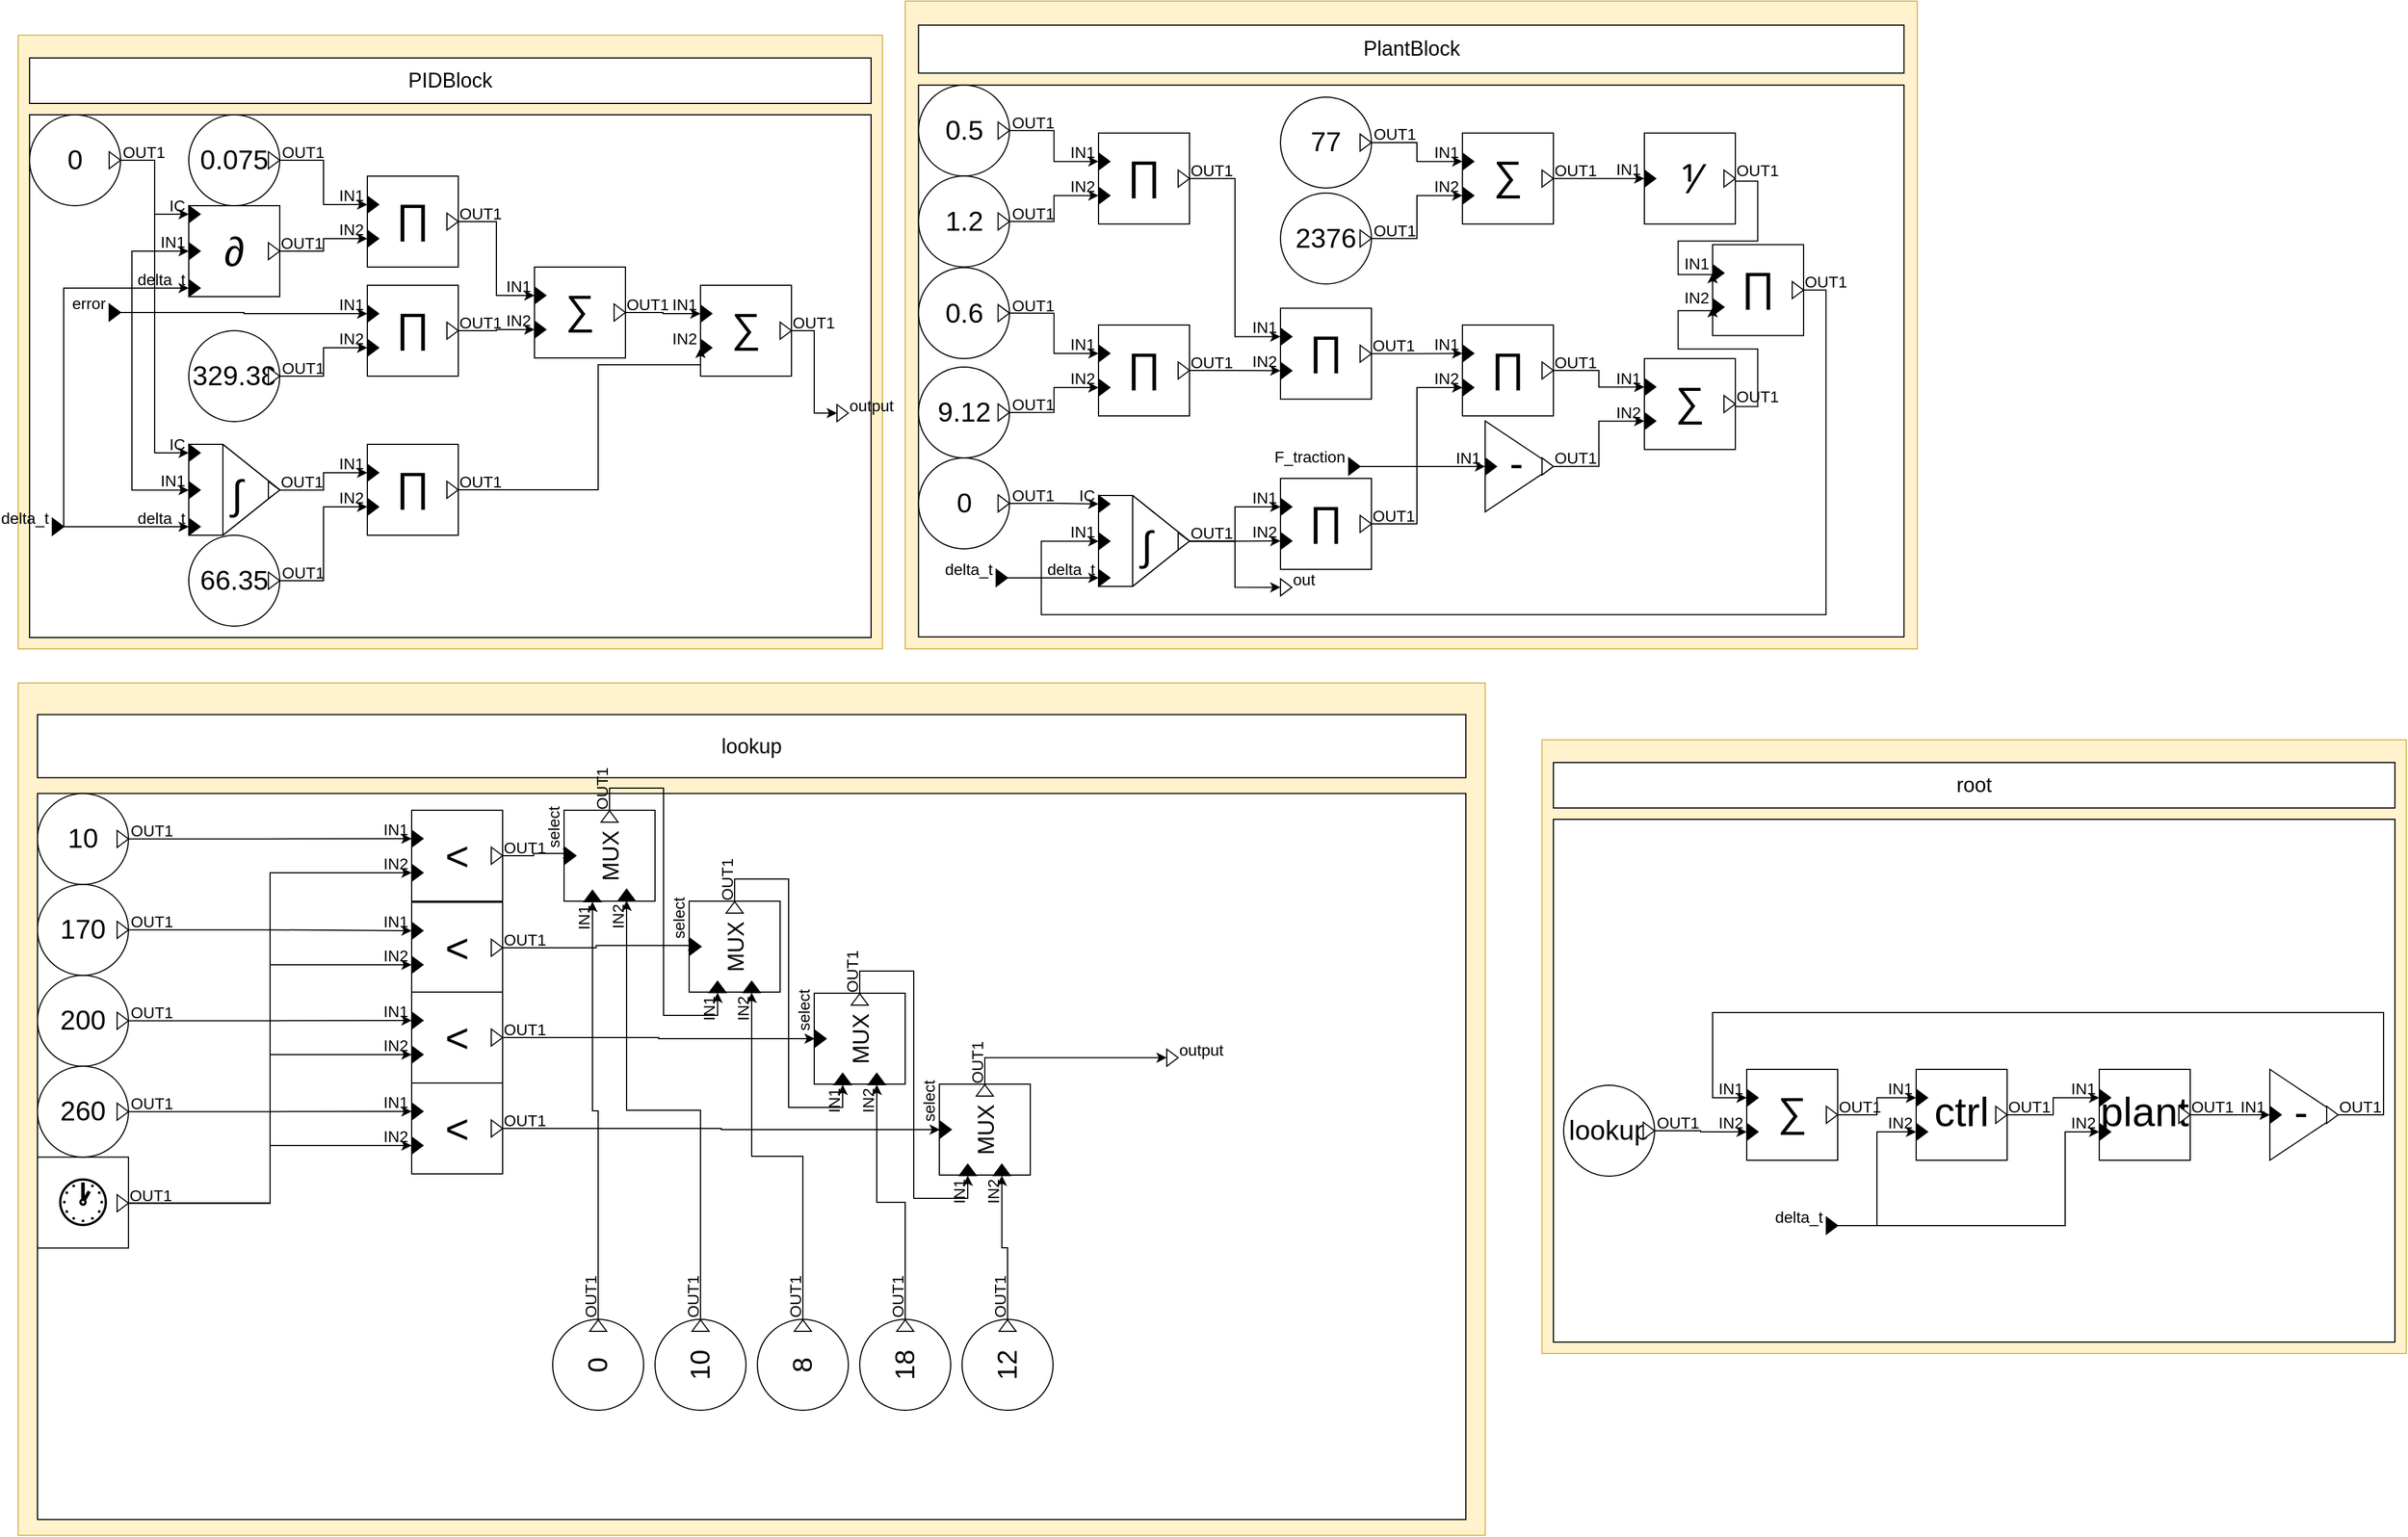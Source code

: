 <mxfile version="15.7.0" type="github">
  <diagram id="REwxuUbI8tZii3K5UfA4" name="Page-1">
    <mxGraphModel dx="2500" dy="2056" grid="1" gridSize="10" guides="1" tooltips="1" connect="1" arrows="1" fold="1" page="1" pageScale="1" pageWidth="827" pageHeight="1169" math="0" shadow="0">
      <root>
        <mxCell id="0" />
        <mxCell id="1" parent="0" />
        <object label="" placeholders="1" class_name="LookupBlock" id="pTehlZL50KRKIpqK_xpU-124">
          <mxCell style="rounded=0;whiteSpace=wrap;html=1;fillColor=#fff2cc;strokeColor=#d6b656;container=0;connectable=0;allowArrows=0;treeFolding=0;moveCells=0;treeMoving=0;comic=0;rotatable=0;expand=1;autosize=1;resizeWidth=1;resizeHeight=1;metaEdit=1;" parent="1" vertex="1">
            <mxGeometry x="-720" y="40" width="1290" height="750" as="geometry">
              <mxRectangle x="40" y="400" width="50" height="40" as="alternateBounds" />
            </mxGeometry>
          </mxCell>
        </object>
        <object label="lookup" placeholders="1" id="pTehlZL50KRKIpqK_xpU-125">
          <mxCell style="rounded=0;whiteSpace=wrap;html=1;fillColor=#ffffff;fontSize=18;connectable=0;allowArrows=0;rotatable=0;cloneable=0;deletable=0;" parent="pTehlZL50KRKIpqK_xpU-124" vertex="1">
            <mxGeometry x="16.974" y="27.778" width="1256.053" height="55.556" as="geometry" />
          </mxCell>
        </object>
        <mxCell id="pTehlZL50KRKIpqK_xpU-126" value="" style="rounded=0;whiteSpace=wrap;html=1;fillColor=#ffffff;connectable=0;allowArrows=0;container=1;collapsible=0;portConstraintRotation=0;rotatable=0;cloneable=0;deletable=0;recursiveResize=0;" parent="pTehlZL50KRKIpqK_xpU-124" vertex="1">
          <mxGeometry x="16.974" y="97.222" width="1256.053" height="638.889" as="geometry">
            <mxRectangle x="10" y="70" width="50" height="40" as="alternateBounds" />
          </mxGeometry>
        </mxCell>
        <object label="%value%" placeholders="1" value="200" block_name="" class_name="ConstantBlock" id="pTehlZL50KRKIpqK_xpU-127">
          <mxCell style="ellipse;whiteSpace=wrap;html=1;comic=0;fillColor=#ffffff;fontSize=24;align=center;allowArrows=0;connectable=0;container=1;collapsible=0;recursiveResize=1;direction=west;resizable=0;metaEdit=1;" parent="pTehlZL50KRKIpqK_xpU-126" vertex="1">
            <mxGeometry x="-0.002" y="159.996" width="80" height="80" as="geometry" />
          </mxCell>
        </object>
        <object label="%name%" placeholders="1" name="OUT1" class_name="OutputPortBlock" id="pTehlZL50KRKIpqK_xpU-128">
          <mxCell style="triangle;fillColor=#ffffff;fontSize=14;points=[[1,0.5]];allowArrows=0;verticalAlign=middle;horizontal=1;spacingTop=0;align=left;spacingLeft=4;spacingRight=0;html=1;comic=0;treeFolding=0;treeMoving=0;movable=1;resizable=0;rotatable=1;deletable=1;editable=1;connectable=1;movableLabel=1;spacing=2;aspect=fixed;metaEdit=1;" parent="pTehlZL50KRKIpqK_xpU-127" vertex="1">
            <mxGeometry x="70" y="32.5" width="10" height="15" as="geometry">
              <mxPoint x="6" y="-7" as="offset" />
            </mxGeometry>
          </mxCell>
        </object>
        <object label="%value%" placeholders="1" value="170" block_name="" class_name="ConstantBlock" id="pTehlZL50KRKIpqK_xpU-129">
          <mxCell style="ellipse;whiteSpace=wrap;html=1;comic=0;fillColor=#ffffff;fontSize=24;align=center;allowArrows=0;connectable=0;container=1;collapsible=0;recursiveResize=1;direction=west;resizable=0;metaEdit=1;" parent="pTehlZL50KRKIpqK_xpU-126" vertex="1">
            <mxGeometry x="-0.004" y="79.998" width="80" height="80" as="geometry" />
          </mxCell>
        </object>
        <object label="%name%" placeholders="1" name="OUT1" class_name="OutputPortBlock" id="pTehlZL50KRKIpqK_xpU-130">
          <mxCell style="triangle;fillColor=#ffffff;fontSize=14;points=[[1,0.5]];allowArrows=0;verticalAlign=middle;horizontal=1;spacingTop=0;align=left;spacingLeft=4;spacingRight=0;html=1;comic=0;treeFolding=0;treeMoving=0;movable=1;resizable=0;rotatable=1;deletable=1;editable=1;connectable=1;movableLabel=1;spacing=2;aspect=fixed;metaEdit=1;" parent="pTehlZL50KRKIpqK_xpU-129" vertex="1">
            <mxGeometry x="70" y="32.5" width="10" height="15" as="geometry">
              <mxPoint x="6" y="-7" as="offset" />
            </mxGeometry>
          </mxCell>
        </object>
        <object label="%value%" placeholders="1" value="10" block_name="" class_name="ConstantBlock" id="pTehlZL50KRKIpqK_xpU-131">
          <mxCell style="ellipse;whiteSpace=wrap;html=1;comic=0;fillColor=#ffffff;fontSize=24;align=center;allowArrows=0;connectable=0;container=1;collapsible=0;recursiveResize=1;direction=west;resizable=0;metaEdit=1;" parent="pTehlZL50KRKIpqK_xpU-126" vertex="1">
            <mxGeometry x="-0.004" y="-0.002" width="80" height="80" as="geometry" />
          </mxCell>
        </object>
        <object label="%name%" placeholders="1" name="OUT1" class_name="OutputPortBlock" id="pTehlZL50KRKIpqK_xpU-132">
          <mxCell style="triangle;fillColor=#ffffff;fontSize=14;points=[[1,0.5]];allowArrows=0;verticalAlign=middle;horizontal=1;spacingTop=0;align=left;spacingLeft=4;spacingRight=0;html=1;comic=0;treeFolding=0;treeMoving=0;movable=1;resizable=0;rotatable=1;deletable=1;editable=1;connectable=1;movableLabel=1;spacing=2;aspect=fixed;metaEdit=1;" parent="pTehlZL50KRKIpqK_xpU-131" vertex="1">
            <mxGeometry x="70" y="32.5" width="10" height="15" as="geometry">
              <mxPoint x="6" y="-7" as="offset" />
            </mxGeometry>
          </mxCell>
        </object>
        <object label=" %symbol%" class_name="TimeBlock" block_name="" placeholders="1" symbol="&amp;#128336;" id="pTehlZL50KRKIpqK_xpU-133">
          <mxCell style="whiteSpace=wrap;html=1;aspect=fixed;connectable=0;allowArrows=0;container=1;collapsible=0;resizable=0;fontSize=45;metaEdit=1;" parent="pTehlZL50KRKIpqK_xpU-126" vertex="1">
            <mxGeometry x="-0.004" y="319.998" width="80" height="80" as="geometry" />
          </mxCell>
        </object>
        <object label="%name%" placeholders="1" name="OUT1" class_name="OutputPortBlock" id="pTehlZL50KRKIpqK_xpU-134">
          <mxCell style="triangle;fillColor=#ffffff;fontSize=14;points=[[1,0.5]];allowArrows=0;verticalAlign=middle;horizontal=1;spacingTop=0;align=left;spacingLeft=4;spacingRight=0;html=1;comic=0;treeFolding=0;treeMoving=0;movable=1;resizable=0;rotatable=1;deletable=1;editable=1;connectable=1;movableLabel=1;spacing=2;aspect=fixed;metaEdit=1;" parent="pTehlZL50KRKIpqK_xpU-133" vertex="1">
            <mxGeometry x="70" y="33" width="10" height="15" as="geometry">
              <mxPoint x="5" y="-7" as="offset" />
            </mxGeometry>
          </mxCell>
        </object>
        <object label="%value%" placeholders="1" value="260" block_name="" class_name="ConstantBlock" id="pTehlZL50KRKIpqK_xpU-135">
          <mxCell style="ellipse;whiteSpace=wrap;html=1;comic=0;fillColor=#ffffff;fontSize=24;align=center;allowArrows=0;connectable=0;container=1;collapsible=0;recursiveResize=1;direction=west;resizable=0;metaEdit=1;" parent="pTehlZL50KRKIpqK_xpU-126" vertex="1">
            <mxGeometry x="-0.002" y="239.996" width="80" height="80" as="geometry" />
          </mxCell>
        </object>
        <object label="%name%" placeholders="1" name="OUT1" class_name="OutputPortBlock" id="pTehlZL50KRKIpqK_xpU-136">
          <mxCell style="triangle;fillColor=#ffffff;fontSize=14;points=[[1,0.5]];allowArrows=0;verticalAlign=middle;horizontal=1;spacingTop=0;align=left;spacingLeft=4;spacingRight=0;html=1;comic=0;treeFolding=0;treeMoving=0;movable=1;resizable=0;rotatable=1;deletable=1;editable=1;connectable=1;movableLabel=1;spacing=2;aspect=fixed;metaEdit=1;" parent="pTehlZL50KRKIpqK_xpU-135" vertex="1">
            <mxGeometry x="70" y="32.5" width="10" height="15" as="geometry">
              <mxPoint x="6" y="-7" as="offset" />
            </mxGeometry>
          </mxCell>
        </object>
        <object label="%symbol%" placeholders="1" symbol="&lt;" class_name="LessThanBlock" block_name="" id="pTehlZL50KRKIpqK_xpU-137">
          <mxCell style="whiteSpace=wrap;html=1;aspect=fixed;comic=0;fillColor=#FFFFFF;fontSize=36;align=center;resizable=0;container=1;collapsible=0;points=[];allowArrows=0;metaEdit=1;connectable=0;" parent="pTehlZL50KRKIpqK_xpU-126" vertex="1">
            <mxGeometry x="329.026" y="14.778" width="80" height="80" as="geometry" />
          </mxCell>
        </object>
        <object label="%name%" placeholders="1" name="OUT1" class_name="OutputPortBlock" id="pTehlZL50KRKIpqK_xpU-138">
          <mxCell style="triangle;fillColor=#ffffff;fontSize=14;points=[[1,0.5]];allowArrows=0;verticalAlign=middle;horizontal=1;spacingTop=0;align=left;spacingLeft=4;spacingRight=0;html=1;comic=0;treeFolding=0;treeMoving=0;movable=1;resizable=0;rotatable=1;deletable=1;editable=1;connectable=1;movableLabel=1;spacing=2;aspect=fixed;metaEdit=1;" parent="pTehlZL50KRKIpqK_xpU-137" vertex="1">
            <mxGeometry x="70" y="32.5" width="10" height="15" as="geometry">
              <mxPoint x="5" y="-7" as="offset" />
            </mxGeometry>
          </mxCell>
        </object>
        <object label="%name%" placeholders="1" name="IN1" class_name="InputPortBlock" id="pTehlZL50KRKIpqK_xpU-139">
          <mxCell style="triangle;fontSize=14;points=[[0,0.5]];allowArrows=0;verticalAlign=middle;horizontal=1;spacingTop=0;align=right;spacingLeft=0;spacingRight=8;html=1;comic=0;treeFolding=0;treeMoving=0;resizable=0;movableLabel=1;spacing=2;aspect=fixed;fillColor=#000000;metaEdit=1;" parent="pTehlZL50KRKIpqK_xpU-137" vertex="1">
            <mxGeometry y="17.5" width="10" height="15" as="geometry">
              <mxPoint x="-4" y="-8" as="offset" />
            </mxGeometry>
          </mxCell>
        </object>
        <object label="%name%" placeholders="1" name="IN2" class_name="InputPortBlock" id="pTehlZL50KRKIpqK_xpU-140">
          <mxCell style="triangle;fontSize=14;points=[[0,0.5]];allowArrows=0;verticalAlign=middle;horizontal=1;spacingTop=0;align=right;spacingLeft=0;spacingRight=8;html=1;comic=0;treeFolding=0;treeMoving=0;resizable=0;movableLabel=1;spacing=2;aspect=fixed;fillColor=#000000;metaEdit=1;" parent="pTehlZL50KRKIpqK_xpU-137" vertex="1">
            <mxGeometry y="47.5" width="10" height="15" as="geometry">
              <mxPoint x="-4" y="-8" as="offset" />
            </mxGeometry>
          </mxCell>
        </object>
        <object label="%symbol%" placeholders="1" symbol="&lt;" class_name="LessThanBlock" block_name="" id="pTehlZL50KRKIpqK_xpU-141">
          <mxCell style="whiteSpace=wrap;html=1;aspect=fixed;comic=0;fillColor=#FFFFFF;fontSize=36;align=center;resizable=0;container=1;collapsible=0;points=[];allowArrows=0;metaEdit=1;connectable=0;" parent="pTehlZL50KRKIpqK_xpU-126" vertex="1">
            <mxGeometry x="329.026" y="95.778" width="80" height="80" as="geometry" />
          </mxCell>
        </object>
        <object label="%name%" placeholders="1" name="OUT1" class_name="OutputPortBlock" id="pTehlZL50KRKIpqK_xpU-142">
          <mxCell style="triangle;fillColor=#ffffff;fontSize=14;points=[[1,0.5]];allowArrows=0;verticalAlign=middle;horizontal=1;spacingTop=0;align=left;spacingLeft=4;spacingRight=0;html=1;comic=0;treeFolding=0;treeMoving=0;movable=1;resizable=0;rotatable=1;deletable=1;editable=1;connectable=1;movableLabel=1;spacing=2;aspect=fixed;metaEdit=1;" parent="pTehlZL50KRKIpqK_xpU-141" vertex="1">
            <mxGeometry x="70" y="32.5" width="10" height="15" as="geometry">
              <mxPoint x="5" y="-7" as="offset" />
            </mxGeometry>
          </mxCell>
        </object>
        <object label="%name%" placeholders="1" name="IN1" class_name="InputPortBlock" id="pTehlZL50KRKIpqK_xpU-143">
          <mxCell style="triangle;fontSize=14;points=[[0,0.5]];allowArrows=0;verticalAlign=middle;horizontal=1;spacingTop=0;align=right;spacingLeft=0;spacingRight=8;html=1;comic=0;treeFolding=0;treeMoving=0;resizable=0;movableLabel=1;spacing=2;aspect=fixed;fillColor=#000000;metaEdit=1;" parent="pTehlZL50KRKIpqK_xpU-141" vertex="1">
            <mxGeometry y="17.5" width="10" height="15" as="geometry">
              <mxPoint x="-4" y="-8" as="offset" />
            </mxGeometry>
          </mxCell>
        </object>
        <object label="%name%" placeholders="1" name="IN2" class_name="InputPortBlock" id="pTehlZL50KRKIpqK_xpU-144">
          <mxCell style="triangle;fontSize=14;points=[[0,0.5]];allowArrows=0;verticalAlign=middle;horizontal=1;spacingTop=0;align=right;spacingLeft=0;spacingRight=8;html=1;comic=0;treeFolding=0;treeMoving=0;resizable=0;movableLabel=1;spacing=2;aspect=fixed;fillColor=#000000;metaEdit=1;" parent="pTehlZL50KRKIpqK_xpU-141" vertex="1">
            <mxGeometry y="47.5" width="10" height="15" as="geometry">
              <mxPoint x="-4" y="-8" as="offset" />
            </mxGeometry>
          </mxCell>
        </object>
        <object label="%symbol%" placeholders="1" symbol="&lt;" class_name="LessThanBlock" block_name="" id="pTehlZL50KRKIpqK_xpU-145">
          <mxCell style="whiteSpace=wrap;html=1;aspect=fixed;comic=0;fillColor=#FFFFFF;fontSize=36;align=center;resizable=0;container=1;collapsible=0;points=[];allowArrows=0;metaEdit=1;connectable=0;" parent="pTehlZL50KRKIpqK_xpU-126" vertex="1">
            <mxGeometry x="329.026" y="174.778" width="80" height="80" as="geometry" />
          </mxCell>
        </object>
        <object label="%name%" placeholders="1" name="OUT1" class_name="OutputPortBlock" id="pTehlZL50KRKIpqK_xpU-146">
          <mxCell style="triangle;fillColor=#ffffff;fontSize=14;points=[[1,0.5]];allowArrows=0;verticalAlign=middle;horizontal=1;spacingTop=0;align=left;spacingLeft=4;spacingRight=0;html=1;comic=0;treeFolding=0;treeMoving=0;movable=1;resizable=0;rotatable=1;deletable=1;editable=1;connectable=1;movableLabel=1;spacing=2;aspect=fixed;metaEdit=1;" parent="pTehlZL50KRKIpqK_xpU-145" vertex="1">
            <mxGeometry x="70" y="32.5" width="10" height="15" as="geometry">
              <mxPoint x="5" y="-7" as="offset" />
            </mxGeometry>
          </mxCell>
        </object>
        <object label="%name%" placeholders="1" name="IN1" class_name="InputPortBlock" id="pTehlZL50KRKIpqK_xpU-147">
          <mxCell style="triangle;fontSize=14;points=[[0,0.5]];allowArrows=0;verticalAlign=middle;horizontal=1;spacingTop=0;align=right;spacingLeft=0;spacingRight=8;html=1;comic=0;treeFolding=0;treeMoving=0;resizable=0;movableLabel=1;spacing=2;aspect=fixed;fillColor=#000000;metaEdit=1;" parent="pTehlZL50KRKIpqK_xpU-145" vertex="1">
            <mxGeometry y="17.5" width="10" height="15" as="geometry">
              <mxPoint x="-4" y="-8" as="offset" />
            </mxGeometry>
          </mxCell>
        </object>
        <object label="%name%" placeholders="1" name="IN2" class_name="InputPortBlock" id="pTehlZL50KRKIpqK_xpU-148">
          <mxCell style="triangle;fontSize=14;points=[[0,0.5]];allowArrows=0;verticalAlign=middle;horizontal=1;spacingTop=0;align=right;spacingLeft=0;spacingRight=8;html=1;comic=0;treeFolding=0;treeMoving=0;resizable=0;movableLabel=1;spacing=2;aspect=fixed;fillColor=#000000;metaEdit=1;" parent="pTehlZL50KRKIpqK_xpU-145" vertex="1">
            <mxGeometry y="47.5" width="10" height="15" as="geometry">
              <mxPoint x="-4" y="-8" as="offset" />
            </mxGeometry>
          </mxCell>
        </object>
        <object label="%symbol%" placeholders="1" symbol="&lt;" class_name="LessThanBlock" block_name="" id="pTehlZL50KRKIpqK_xpU-149">
          <mxCell style="whiteSpace=wrap;html=1;aspect=fixed;comic=0;fillColor=#FFFFFF;fontSize=36;align=center;resizable=0;container=1;collapsible=0;points=[];allowArrows=0;metaEdit=1;connectable=0;" parent="pTehlZL50KRKIpqK_xpU-126" vertex="1">
            <mxGeometry x="329.026" y="254.778" width="80" height="80" as="geometry" />
          </mxCell>
        </object>
        <object label="%name%" placeholders="1" name="OUT1" class_name="OutputPortBlock" id="pTehlZL50KRKIpqK_xpU-150">
          <mxCell style="triangle;fillColor=#ffffff;fontSize=14;points=[[1,0.5]];allowArrows=0;verticalAlign=middle;horizontal=1;spacingTop=0;align=left;spacingLeft=4;spacingRight=0;html=1;comic=0;treeFolding=0;treeMoving=0;movable=1;resizable=0;rotatable=1;deletable=1;editable=1;connectable=1;movableLabel=1;spacing=2;aspect=fixed;metaEdit=1;" parent="pTehlZL50KRKIpqK_xpU-149" vertex="1">
            <mxGeometry x="70" y="32.5" width="10" height="15" as="geometry">
              <mxPoint x="5" y="-7" as="offset" />
            </mxGeometry>
          </mxCell>
        </object>
        <object label="%name%" placeholders="1" name="IN1" class_name="InputPortBlock" id="pTehlZL50KRKIpqK_xpU-151">
          <mxCell style="triangle;fontSize=14;points=[[0,0.5]];allowArrows=0;verticalAlign=middle;horizontal=1;spacingTop=0;align=right;spacingLeft=0;spacingRight=8;html=1;comic=0;treeFolding=0;treeMoving=0;resizable=0;movableLabel=1;spacing=2;aspect=fixed;fillColor=#000000;metaEdit=1;" parent="pTehlZL50KRKIpqK_xpU-149" vertex="1">
            <mxGeometry y="17.5" width="10" height="15" as="geometry">
              <mxPoint x="-4" y="-8" as="offset" />
            </mxGeometry>
          </mxCell>
        </object>
        <object label="%name%" placeholders="1" name="IN2" class_name="InputPortBlock" id="pTehlZL50KRKIpqK_xpU-152">
          <mxCell style="triangle;fontSize=14;points=[[0,0.5]];allowArrows=0;verticalAlign=middle;horizontal=1;spacingTop=0;align=right;spacingLeft=0;spacingRight=8;html=1;comic=0;treeFolding=0;treeMoving=0;resizable=0;movableLabel=1;spacing=2;aspect=fixed;fillColor=#000000;metaEdit=1;" parent="pTehlZL50KRKIpqK_xpU-149" vertex="1">
            <mxGeometry y="47.5" width="10" height="15" as="geometry">
              <mxPoint x="-4" y="-8" as="offset" />
            </mxGeometry>
          </mxCell>
        </object>
        <mxCell id="pTehlZL50KRKIpqK_xpU-153" style="edgeStyle=orthogonalEdgeStyle;rounded=0;orthogonalLoop=1;jettySize=auto;html=1;exitX=1;exitY=0.5;exitDx=0;exitDy=0;entryX=0;entryY=0.5;entryDx=0;entryDy=0;" parent="pTehlZL50KRKIpqK_xpU-126" source="pTehlZL50KRKIpqK_xpU-132" target="pTehlZL50KRKIpqK_xpU-139" edge="1">
          <mxGeometry relative="1" as="geometry" />
        </mxCell>
        <mxCell id="pTehlZL50KRKIpqK_xpU-154" style="edgeStyle=orthogonalEdgeStyle;rounded=0;orthogonalLoop=1;jettySize=auto;html=1;exitX=1;exitY=0.5;exitDx=0;exitDy=0;entryX=0;entryY=0.5;entryDx=0;entryDy=0;" parent="pTehlZL50KRKIpqK_xpU-126" source="pTehlZL50KRKIpqK_xpU-130" target="pTehlZL50KRKIpqK_xpU-143" edge="1">
          <mxGeometry relative="1" as="geometry" />
        </mxCell>
        <mxCell id="pTehlZL50KRKIpqK_xpU-155" style="edgeStyle=orthogonalEdgeStyle;rounded=0;orthogonalLoop=1;jettySize=auto;html=1;exitX=1;exitY=0.5;exitDx=0;exitDy=0;entryX=0;entryY=0.5;entryDx=0;entryDy=0;" parent="pTehlZL50KRKIpqK_xpU-126" source="pTehlZL50KRKIpqK_xpU-128" target="pTehlZL50KRKIpqK_xpU-147" edge="1">
          <mxGeometry relative="1" as="geometry" />
        </mxCell>
        <mxCell id="pTehlZL50KRKIpqK_xpU-156" style="edgeStyle=orthogonalEdgeStyle;rounded=0;orthogonalLoop=1;jettySize=auto;html=1;exitX=1;exitY=0.5;exitDx=0;exitDy=0;entryX=0;entryY=0.5;entryDx=0;entryDy=0;" parent="pTehlZL50KRKIpqK_xpU-126" source="pTehlZL50KRKIpqK_xpU-136" target="pTehlZL50KRKIpqK_xpU-151" edge="1">
          <mxGeometry relative="1" as="geometry" />
        </mxCell>
        <object label="%symbol%" placeholders="1" symbol="MUX" class_name="MultiplexerBlock" block_name="" id="pTehlZL50KRKIpqK_xpU-157">
          <mxCell style="whiteSpace=wrap;html=1;aspect=fixed;comic=0;fillColor=#FFFFFF;fontSize=20;align=center;resizable=0;container=1;collapsible=0;points=[];allowArrows=0;metaEdit=1;connectable=0;rotation=-90;" parent="pTehlZL50KRKIpqK_xpU-126" vertex="1">
            <mxGeometry x="463.026" y="14.778" width="80" height="80" as="geometry" />
          </mxCell>
        </object>
        <object label="%name%" placeholders="1" name="OUT1" class_name="OutputPortBlock" id="pTehlZL50KRKIpqK_xpU-158">
          <mxCell style="triangle;fillColor=#ffffff;fontSize=14;points=[[1,0.5]];allowArrows=0;verticalAlign=middle;horizontal=1;spacingTop=0;align=left;spacingLeft=4;spacingRight=0;html=1;comic=0;treeFolding=0;treeMoving=0;movable=1;resizable=0;rotatable=1;deletable=1;editable=1;connectable=1;movableLabel=1;spacing=2;aspect=fixed;metaEdit=1;rotation=-90;" parent="pTehlZL50KRKIpqK_xpU-157" vertex="1">
            <mxGeometry x="35" y="-2" width="10" height="15" as="geometry">
              <mxPoint x="5" y="-7" as="offset" />
            </mxGeometry>
          </mxCell>
        </object>
        <object label="%name%" placeholders="1" name="IN1" class_name="InputPortBlock" id="pTehlZL50KRKIpqK_xpU-159">
          <mxCell style="triangle;fontSize=14;points=[[0,0.5]];allowArrows=0;verticalAlign=middle;horizontal=1;spacingTop=0;align=right;spacingLeft=0;spacingRight=8;html=1;comic=0;treeFolding=0;treeMoving=0;resizable=0;movableLabel=1;spacing=2;aspect=fixed;fillColor=#000000;metaEdit=1;rotation=-90;" parent="pTehlZL50KRKIpqK_xpU-157" vertex="1">
            <mxGeometry x="20" y="68" width="10" height="15" as="geometry">
              <mxPoint x="-4" y="-8" as="offset" />
            </mxGeometry>
          </mxCell>
        </object>
        <object label="%name%" placeholders="1" name="IN2" class_name="InputPortBlock" id="pTehlZL50KRKIpqK_xpU-160">
          <mxCell style="triangle;fontSize=14;points=[[0,0.5]];allowArrows=0;verticalAlign=middle;horizontal=1;spacingTop=0;align=right;spacingLeft=0;spacingRight=8;html=1;comic=0;treeFolding=0;treeMoving=0;resizable=0;movableLabel=1;spacing=2;aspect=fixed;fillColor=#000000;metaEdit=1;rotation=-90;" parent="pTehlZL50KRKIpqK_xpU-157" vertex="1">
            <mxGeometry x="50" y="67" width="10" height="15" as="geometry">
              <mxPoint x="-4" y="-8" as="offset" />
            </mxGeometry>
          </mxCell>
        </object>
        <object label="%name%" placeholders="1" name="select" class_name="InputPortBlock" id="pTehlZL50KRKIpqK_xpU-161">
          <mxCell style="triangle;fontSize=14;points=[[0,0.5]];allowArrows=0;verticalAlign=middle;horizontal=1;spacingTop=0;align=left;spacingLeft=2;spacingRight=0;html=1;comic=0;treeFolding=0;treeMoving=0;resizable=0;movableLabel=1;spacing=2;aspect=fixed;fillColor=#000000;direction=south;metaEdit=1;rotation=-90;" parent="pTehlZL50KRKIpqK_xpU-157" vertex="1">
            <mxGeometry x="-2" y="35" width="15" height="10" as="geometry">
              <mxPoint x="10" y="-15" as="offset" />
            </mxGeometry>
          </mxCell>
        </object>
        <object label="%symbol%" placeholders="1" symbol="MUX" class_name="MultiplexerBlock" block_name="" id="pTehlZL50KRKIpqK_xpU-162">
          <mxCell style="whiteSpace=wrap;html=1;aspect=fixed;comic=0;fillColor=#FFFFFF;fontSize=20;align=center;resizable=0;container=1;collapsible=0;points=[];allowArrows=0;metaEdit=1;connectable=0;rotation=-90;" parent="pTehlZL50KRKIpqK_xpU-126" vertex="1">
            <mxGeometry x="573.026" y="94.778" width="80" height="80" as="geometry" />
          </mxCell>
        </object>
        <object label="%name%" placeholders="1" name="OUT1" class_name="OutputPortBlock" id="pTehlZL50KRKIpqK_xpU-163">
          <mxCell style="triangle;fillColor=#ffffff;fontSize=14;points=[[1,0.5]];allowArrows=0;verticalAlign=middle;horizontal=1;spacingTop=0;align=left;spacingLeft=4;spacingRight=0;html=1;comic=0;treeFolding=0;treeMoving=0;movable=1;resizable=0;rotatable=1;deletable=1;editable=1;connectable=1;movableLabel=1;spacing=2;aspect=fixed;metaEdit=1;rotation=-90;" parent="pTehlZL50KRKIpqK_xpU-162" vertex="1">
            <mxGeometry x="35" y="-2" width="10" height="15" as="geometry">
              <mxPoint x="5" y="-7" as="offset" />
            </mxGeometry>
          </mxCell>
        </object>
        <object label="%name%" placeholders="1" name="IN1" class_name="InputPortBlock" id="pTehlZL50KRKIpqK_xpU-164">
          <mxCell style="triangle;fontSize=14;points=[[0,0.5]];allowArrows=0;verticalAlign=middle;horizontal=1;spacingTop=0;align=right;spacingLeft=0;spacingRight=8;html=1;comic=0;treeFolding=0;treeMoving=0;resizable=0;movableLabel=1;spacing=2;aspect=fixed;fillColor=#000000;metaEdit=1;rotation=-90;" parent="pTehlZL50KRKIpqK_xpU-162" vertex="1">
            <mxGeometry x="20" y="68" width="10" height="15" as="geometry">
              <mxPoint x="-4" y="-8" as="offset" />
            </mxGeometry>
          </mxCell>
        </object>
        <object label="%name%" placeholders="1" name="IN2" class_name="InputPortBlock" id="pTehlZL50KRKIpqK_xpU-165">
          <mxCell style="triangle;fontSize=14;points=[[0,0.5]];allowArrows=0;verticalAlign=middle;horizontal=1;spacingTop=0;align=right;spacingLeft=0;spacingRight=8;html=1;comic=0;treeFolding=0;treeMoving=0;resizable=0;movableLabel=1;spacing=2;aspect=fixed;fillColor=#000000;metaEdit=1;rotation=-90;" parent="pTehlZL50KRKIpqK_xpU-162" vertex="1">
            <mxGeometry x="50" y="68" width="10" height="15" as="geometry">
              <mxPoint x="-4" y="-8" as="offset" />
            </mxGeometry>
          </mxCell>
        </object>
        <object label="%name%" placeholders="1" name="select" class_name="InputPortBlock" id="pTehlZL50KRKIpqK_xpU-166">
          <mxCell style="triangle;fontSize=14;points=[[0,0.5]];allowArrows=0;verticalAlign=middle;horizontal=1;spacingTop=0;align=left;spacingLeft=2;spacingRight=0;html=1;comic=0;treeFolding=0;treeMoving=0;resizable=0;movableLabel=1;spacing=2;aspect=fixed;fillColor=#000000;direction=south;metaEdit=1;rotation=-90;" parent="pTehlZL50KRKIpqK_xpU-162" vertex="1">
            <mxGeometry x="-2" y="35" width="15" height="10" as="geometry">
              <mxPoint x="10" y="-15" as="offset" />
            </mxGeometry>
          </mxCell>
        </object>
        <object label="%symbol%" placeholders="1" symbol="MUX" class_name="MultiplexerBlock" block_name="" id="pTehlZL50KRKIpqK_xpU-167">
          <mxCell style="whiteSpace=wrap;html=1;aspect=fixed;comic=0;fillColor=#FFFFFF;fontSize=20;align=center;resizable=0;container=1;collapsible=0;points=[];allowArrows=0;metaEdit=1;connectable=0;rotation=-90;" parent="pTehlZL50KRKIpqK_xpU-126" vertex="1">
            <mxGeometry x="683.026" y="175.778" width="80" height="80" as="geometry" />
          </mxCell>
        </object>
        <object label="%name%" placeholders="1" name="OUT1" class_name="OutputPortBlock" id="pTehlZL50KRKIpqK_xpU-168">
          <mxCell style="triangle;fillColor=#ffffff;fontSize=14;points=[[1,0.5]];allowArrows=0;verticalAlign=middle;horizontal=1;spacingTop=0;align=left;spacingLeft=4;spacingRight=0;html=1;comic=0;treeFolding=0;treeMoving=0;movable=1;resizable=0;rotatable=1;deletable=1;editable=1;connectable=1;movableLabel=1;spacing=2;aspect=fixed;metaEdit=1;rotation=-90;" parent="pTehlZL50KRKIpqK_xpU-167" vertex="1">
            <mxGeometry x="35" y="-2" width="10" height="15" as="geometry">
              <mxPoint x="5" y="-7" as="offset" />
            </mxGeometry>
          </mxCell>
        </object>
        <object label="%name%" placeholders="1" name="IN1" class_name="InputPortBlock" id="pTehlZL50KRKIpqK_xpU-169">
          <mxCell style="triangle;fontSize=14;points=[[0,0.5]];allowArrows=0;verticalAlign=middle;horizontal=1;spacingTop=0;align=right;spacingLeft=0;spacingRight=8;html=1;comic=0;treeFolding=0;treeMoving=0;resizable=0;movableLabel=1;spacing=2;aspect=fixed;fillColor=#000000;metaEdit=1;rotation=-90;" parent="pTehlZL50KRKIpqK_xpU-167" vertex="1">
            <mxGeometry x="20" y="68" width="10" height="15" as="geometry">
              <mxPoint x="-4" y="-8" as="offset" />
            </mxGeometry>
          </mxCell>
        </object>
        <object label="%name%" placeholders="1" name="IN2" class_name="InputPortBlock" id="pTehlZL50KRKIpqK_xpU-170">
          <mxCell style="triangle;fontSize=14;points=[[0,0.5]];allowArrows=0;verticalAlign=middle;horizontal=1;spacingTop=0;align=right;spacingLeft=0;spacingRight=8;html=1;comic=0;treeFolding=0;treeMoving=0;resizable=0;movableLabel=1;spacing=2;aspect=fixed;fillColor=#000000;metaEdit=1;rotation=-90;" parent="pTehlZL50KRKIpqK_xpU-167" vertex="1">
            <mxGeometry x="50" y="68" width="10" height="15" as="geometry">
              <mxPoint x="-4" y="-8" as="offset" />
            </mxGeometry>
          </mxCell>
        </object>
        <object label="%name%" placeholders="1" name="select" class_name="InputPortBlock" id="pTehlZL50KRKIpqK_xpU-171">
          <mxCell style="triangle;fontSize=14;points=[[0,0.5]];allowArrows=0;verticalAlign=middle;horizontal=1;spacingTop=0;align=left;spacingLeft=2;spacingRight=0;html=1;comic=0;treeFolding=0;treeMoving=0;resizable=0;movableLabel=1;spacing=2;aspect=fixed;fillColor=#000000;direction=south;metaEdit=1;rotation=-90;" parent="pTehlZL50KRKIpqK_xpU-167" vertex="1">
            <mxGeometry x="-2" y="35" width="15" height="10" as="geometry">
              <mxPoint x="10" y="-15" as="offset" />
            </mxGeometry>
          </mxCell>
        </object>
        <object label="%symbol%" placeholders="1" symbol="MUX" class_name="MultiplexerBlock" block_name="" id="pTehlZL50KRKIpqK_xpU-172">
          <mxCell style="whiteSpace=wrap;html=1;aspect=fixed;comic=0;fillColor=#FFFFFF;fontSize=20;align=center;resizable=0;container=1;collapsible=0;points=[];allowArrows=0;metaEdit=1;connectable=0;rotation=-90;" parent="pTehlZL50KRKIpqK_xpU-126" vertex="1">
            <mxGeometry x="793.026" y="255.778" width="80" height="80" as="geometry" />
          </mxCell>
        </object>
        <object label="%name%" placeholders="1" name="OUT1" class_name="OutputPortBlock" id="pTehlZL50KRKIpqK_xpU-173">
          <mxCell style="triangle;fillColor=#ffffff;fontSize=14;points=[[1,0.5]];allowArrows=0;verticalAlign=middle;horizontal=1;spacingTop=0;align=left;spacingLeft=4;spacingRight=0;html=1;comic=0;treeFolding=0;treeMoving=0;movable=1;resizable=0;rotatable=1;deletable=1;editable=1;connectable=1;movableLabel=1;spacing=2;aspect=fixed;metaEdit=1;rotation=-90;" parent="pTehlZL50KRKIpqK_xpU-172" vertex="1">
            <mxGeometry x="35" y="-2" width="10" height="15" as="geometry">
              <mxPoint x="5" y="-7" as="offset" />
            </mxGeometry>
          </mxCell>
        </object>
        <object label="%name%" placeholders="1" name="IN1" class_name="InputPortBlock" id="pTehlZL50KRKIpqK_xpU-174">
          <mxCell style="triangle;fontSize=14;points=[[0,0.5]];allowArrows=0;verticalAlign=middle;horizontal=1;spacingTop=0;align=right;spacingLeft=0;spacingRight=8;html=1;comic=0;treeFolding=0;treeMoving=0;resizable=0;movableLabel=1;spacing=2;aspect=fixed;fillColor=#000000;metaEdit=1;rotation=-90;" parent="pTehlZL50KRKIpqK_xpU-172" vertex="1">
            <mxGeometry x="20" y="68" width="10" height="15" as="geometry">
              <mxPoint x="-4" y="-8" as="offset" />
            </mxGeometry>
          </mxCell>
        </object>
        <object label="%name%" placeholders="1" name="IN2" class_name="InputPortBlock" id="pTehlZL50KRKIpqK_xpU-175">
          <mxCell style="triangle;fontSize=14;points=[[0,0.5]];allowArrows=0;verticalAlign=middle;horizontal=1;spacingTop=0;align=right;spacingLeft=0;spacingRight=8;html=1;comic=0;treeFolding=0;treeMoving=0;resizable=0;movableLabel=1;spacing=2;aspect=fixed;fillColor=#000000;metaEdit=1;rotation=-90;" parent="pTehlZL50KRKIpqK_xpU-172" vertex="1">
            <mxGeometry x="50" y="68" width="10" height="15" as="geometry">
              <mxPoint x="-4" y="-8" as="offset" />
            </mxGeometry>
          </mxCell>
        </object>
        <object label="%name%" placeholders="1" name="select" class_name="InputPortBlock" id="pTehlZL50KRKIpqK_xpU-176">
          <mxCell style="triangle;fontSize=14;points=[[0,0.5]];allowArrows=0;verticalAlign=middle;horizontal=1;spacingTop=0;align=left;spacingLeft=2;spacingRight=0;html=1;comic=0;treeFolding=0;treeMoving=0;resizable=0;movableLabel=1;spacing=2;aspect=fixed;fillColor=#000000;direction=south;metaEdit=1;rotation=-90;" parent="pTehlZL50KRKIpqK_xpU-172" vertex="1">
            <mxGeometry x="-2" y="35" width="15" height="10" as="geometry">
              <mxPoint x="10" y="-15" as="offset" />
            </mxGeometry>
          </mxCell>
        </object>
        <mxCell id="pTehlZL50KRKIpqK_xpU-177" style="edgeStyle=orthogonalEdgeStyle;rounded=0;orthogonalLoop=1;jettySize=auto;html=1;exitX=1;exitY=0.5;exitDx=0;exitDy=0;entryX=0.75;entryY=0.367;entryDx=0;entryDy=0;entryPerimeter=0;" parent="pTehlZL50KRKIpqK_xpU-126" source="pTehlZL50KRKIpqK_xpU-138" target="pTehlZL50KRKIpqK_xpU-161" edge="1">
          <mxGeometry relative="1" as="geometry" />
        </mxCell>
        <mxCell id="pTehlZL50KRKIpqK_xpU-178" style="edgeStyle=orthogonalEdgeStyle;rounded=0;orthogonalLoop=1;jettySize=auto;html=1;exitX=1;exitY=0.5;exitDx=0;exitDy=0;entryX=0.75;entryY=0.433;entryDx=0;entryDy=0;entryPerimeter=0;" parent="pTehlZL50KRKIpqK_xpU-126" source="pTehlZL50KRKIpqK_xpU-142" target="pTehlZL50KRKIpqK_xpU-166" edge="1">
          <mxGeometry relative="1" as="geometry" />
        </mxCell>
        <mxCell id="pTehlZL50KRKIpqK_xpU-179" style="edgeStyle=orthogonalEdgeStyle;rounded=0;orthogonalLoop=1;jettySize=auto;html=1;exitX=1;exitY=0.5;exitDx=0;exitDy=0;entryX=0;entryY=0.5;entryDx=0;entryDy=0;" parent="pTehlZL50KRKIpqK_xpU-126" source="pTehlZL50KRKIpqK_xpU-146" target="pTehlZL50KRKIpqK_xpU-171" edge="1">
          <mxGeometry relative="1" as="geometry" />
        </mxCell>
        <mxCell id="pTehlZL50KRKIpqK_xpU-180" style="edgeStyle=orthogonalEdgeStyle;rounded=0;orthogonalLoop=1;jettySize=auto;html=1;exitX=1;exitY=0.5;exitDx=0;exitDy=0;entryX=0;entryY=0.5;entryDx=0;entryDy=0;" parent="pTehlZL50KRKIpqK_xpU-126" source="pTehlZL50KRKIpqK_xpU-150" target="pTehlZL50KRKIpqK_xpU-176" edge="1">
          <mxGeometry relative="1" as="geometry" />
        </mxCell>
        <object label="%value%" placeholders="1" value="0" block_name="" class_name="ConstantBlock" id="pTehlZL50KRKIpqK_xpU-181">
          <mxCell style="ellipse;whiteSpace=wrap;html=1;comic=0;fillColor=#ffffff;fontSize=24;align=center;allowArrows=0;connectable=0;container=1;collapsible=0;recursiveResize=1;direction=west;resizable=0;metaEdit=1;rotation=-90;" parent="pTehlZL50KRKIpqK_xpU-126" vertex="1">
            <mxGeometry x="453.026" y="462.778" width="80" height="80" as="geometry" />
          </mxCell>
        </object>
        <object label="%name%" placeholders="1" name="OUT1" class_name="OutputPortBlock" id="pTehlZL50KRKIpqK_xpU-182">
          <mxCell style="triangle;fillColor=#ffffff;fontSize=14;points=[[1,0.5]];allowArrows=0;verticalAlign=middle;horizontal=1;spacingTop=0;align=left;spacingLeft=4;spacingRight=0;html=1;comic=0;treeFolding=0;treeMoving=0;movable=1;resizable=0;rotatable=1;deletable=1;editable=1;connectable=1;movableLabel=1;spacing=2;aspect=fixed;metaEdit=1;rotation=-90;" parent="pTehlZL50KRKIpqK_xpU-181" vertex="1">
            <mxGeometry x="35" y="-2" width="10" height="15" as="geometry">
              <mxPoint x="6" y="-7" as="offset" />
            </mxGeometry>
          </mxCell>
        </object>
        <object label="%value%" placeholders="1" value="10" block_name="" class_name="ConstantBlock" id="pTehlZL50KRKIpqK_xpU-183">
          <mxCell style="ellipse;whiteSpace=wrap;html=1;comic=0;fillColor=#ffffff;fontSize=24;align=center;allowArrows=0;connectable=0;container=1;collapsible=0;recursiveResize=1;direction=west;resizable=0;metaEdit=1;rotation=-90;" parent="pTehlZL50KRKIpqK_xpU-126" vertex="1">
            <mxGeometry x="543.026" y="462.778" width="80" height="80" as="geometry" />
          </mxCell>
        </object>
        <object label="%name%" placeholders="1" name="OUT1" class_name="OutputPortBlock" id="pTehlZL50KRKIpqK_xpU-184">
          <mxCell style="triangle;fillColor=#ffffff;fontSize=14;points=[[1,0.5]];allowArrows=0;verticalAlign=middle;horizontal=1;spacingTop=0;align=left;spacingLeft=4;spacingRight=0;html=1;comic=0;treeFolding=0;treeMoving=0;movable=1;resizable=0;rotatable=1;deletable=1;editable=1;connectable=1;movableLabel=1;spacing=2;aspect=fixed;metaEdit=1;rotation=-90;" parent="pTehlZL50KRKIpqK_xpU-183" vertex="1">
            <mxGeometry x="35" y="-2" width="10" height="15" as="geometry">
              <mxPoint x="6" y="-7" as="offset" />
            </mxGeometry>
          </mxCell>
        </object>
        <mxCell id="pTehlZL50KRKIpqK_xpU-185" style="edgeStyle=orthogonalEdgeStyle;rounded=0;orthogonalLoop=1;jettySize=auto;html=1;exitX=1;exitY=0.5;exitDx=0;exitDy=0;entryX=0;entryY=0.5;entryDx=0;entryDy=0;" parent="pTehlZL50KRKIpqK_xpU-126" source="pTehlZL50KRKIpqK_xpU-182" target="pTehlZL50KRKIpqK_xpU-159" edge="1">
          <mxGeometry relative="1" as="geometry" />
        </mxCell>
        <mxCell id="pTehlZL50KRKIpqK_xpU-186" style="edgeStyle=orthogonalEdgeStyle;rounded=0;orthogonalLoop=1;jettySize=auto;html=1;exitX=1;exitY=0.5;exitDx=0;exitDy=0;entryX=0;entryY=0.5;entryDx=0;entryDy=0;" parent="pTehlZL50KRKIpqK_xpU-126" source="pTehlZL50KRKIpqK_xpU-184" target="pTehlZL50KRKIpqK_xpU-160" edge="1">
          <mxGeometry relative="1" as="geometry" />
        </mxCell>
        <object label="%value%" placeholders="1" value="8" block_name="" class_name="ConstantBlock" id="pTehlZL50KRKIpqK_xpU-187">
          <mxCell style="ellipse;whiteSpace=wrap;html=1;comic=0;fillColor=#ffffff;fontSize=24;align=center;allowArrows=0;connectable=0;container=1;collapsible=0;recursiveResize=1;direction=west;resizable=0;metaEdit=1;rotation=-90;" parent="pTehlZL50KRKIpqK_xpU-126" vertex="1">
            <mxGeometry x="633.026" y="462.778" width="80" height="80" as="geometry" />
          </mxCell>
        </object>
        <object label="%name%" placeholders="1" name="OUT1" class_name="OutputPortBlock" id="pTehlZL50KRKIpqK_xpU-188">
          <mxCell style="triangle;fillColor=#ffffff;fontSize=14;points=[[1,0.5]];allowArrows=0;verticalAlign=middle;horizontal=1;spacingTop=0;align=left;spacingLeft=4;spacingRight=0;html=1;comic=0;treeFolding=0;treeMoving=0;movable=1;resizable=0;rotatable=1;deletable=1;editable=1;connectable=1;movableLabel=1;spacing=2;aspect=fixed;metaEdit=1;rotation=-90;" parent="pTehlZL50KRKIpqK_xpU-187" vertex="1">
            <mxGeometry x="35" y="-2" width="10" height="15" as="geometry">
              <mxPoint x="6" y="-7" as="offset" />
            </mxGeometry>
          </mxCell>
        </object>
        <mxCell id="pTehlZL50KRKIpqK_xpU-189" style="edgeStyle=orthogonalEdgeStyle;rounded=0;orthogonalLoop=1;jettySize=auto;html=1;exitX=1;exitY=0.5;exitDx=0;exitDy=0;entryX=0;entryY=0.5;entryDx=0;entryDy=0;" parent="pTehlZL50KRKIpqK_xpU-126" source="pTehlZL50KRKIpqK_xpU-188" target="pTehlZL50KRKIpqK_xpU-165" edge="1">
          <mxGeometry relative="1" as="geometry" />
        </mxCell>
        <object label="%value%" placeholders="1" value="18" block_name="" class_name="ConstantBlock" id="pTehlZL50KRKIpqK_xpU-190">
          <mxCell style="ellipse;whiteSpace=wrap;html=1;comic=0;fillColor=#ffffff;fontSize=24;align=center;allowArrows=0;connectable=0;container=1;collapsible=0;recursiveResize=1;direction=west;resizable=0;metaEdit=1;rotation=-90;" parent="pTehlZL50KRKIpqK_xpU-126" vertex="1">
            <mxGeometry x="723.026" y="462.778" width="80" height="80" as="geometry" />
          </mxCell>
        </object>
        <object label="%name%" placeholders="1" name="OUT1" class_name="OutputPortBlock" id="pTehlZL50KRKIpqK_xpU-191">
          <mxCell style="triangle;fillColor=#ffffff;fontSize=14;points=[[1,0.5]];allowArrows=0;verticalAlign=middle;horizontal=1;spacingTop=0;align=left;spacingLeft=4;spacingRight=0;html=1;comic=0;treeFolding=0;treeMoving=0;movable=1;resizable=0;rotatable=1;deletable=1;editable=1;connectable=1;movableLabel=1;spacing=2;aspect=fixed;metaEdit=1;rotation=-90;" parent="pTehlZL50KRKIpqK_xpU-190" vertex="1">
            <mxGeometry x="35" y="-2" width="10" height="15" as="geometry">
              <mxPoint x="6" y="-7" as="offset" />
            </mxGeometry>
          </mxCell>
        </object>
        <mxCell id="pTehlZL50KRKIpqK_xpU-192" style="edgeStyle=orthogonalEdgeStyle;rounded=0;orthogonalLoop=1;jettySize=auto;html=1;exitX=1;exitY=0.5;exitDx=0;exitDy=0;entryX=0;entryY=0.5;entryDx=0;entryDy=0;" parent="pTehlZL50KRKIpqK_xpU-126" source="pTehlZL50KRKIpqK_xpU-191" target="pTehlZL50KRKIpqK_xpU-170" edge="1">
          <mxGeometry relative="1" as="geometry" />
        </mxCell>
        <object label="%value%" placeholders="1" value="12" block_name="" class_name="ConstantBlock" id="pTehlZL50KRKIpqK_xpU-193">
          <mxCell style="ellipse;whiteSpace=wrap;html=1;comic=0;fillColor=#ffffff;fontSize=24;align=center;allowArrows=0;connectable=0;container=1;collapsible=0;recursiveResize=1;direction=west;resizable=0;metaEdit=1;rotation=-90;" parent="pTehlZL50KRKIpqK_xpU-126" vertex="1">
            <mxGeometry x="813.026" y="462.778" width="80" height="80" as="geometry" />
          </mxCell>
        </object>
        <object label="%name%" placeholders="1" name="OUT1" class_name="OutputPortBlock" id="pTehlZL50KRKIpqK_xpU-194">
          <mxCell style="triangle;fillColor=#ffffff;fontSize=14;points=[[1,0.5]];allowArrows=0;verticalAlign=middle;horizontal=1;spacingTop=0;align=left;spacingLeft=4;spacingRight=0;html=1;comic=0;treeFolding=0;treeMoving=0;movable=1;resizable=0;rotatable=1;deletable=1;editable=1;connectable=1;movableLabel=1;spacing=2;aspect=fixed;metaEdit=1;rotation=-90;" parent="pTehlZL50KRKIpqK_xpU-193" vertex="1">
            <mxGeometry x="35" y="-2" width="10" height="15" as="geometry">
              <mxPoint x="6" y="-7" as="offset" />
            </mxGeometry>
          </mxCell>
        </object>
        <mxCell id="pTehlZL50KRKIpqK_xpU-195" style="edgeStyle=orthogonalEdgeStyle;rounded=0;orthogonalLoop=1;jettySize=auto;html=1;exitX=1;exitY=0.5;exitDx=0;exitDy=0;entryX=0;entryY=0.5;entryDx=0;entryDy=0;" parent="pTehlZL50KRKIpqK_xpU-126" source="pTehlZL50KRKIpqK_xpU-194" target="pTehlZL50KRKIpqK_xpU-175" edge="1">
          <mxGeometry relative="1" as="geometry" />
        </mxCell>
        <mxCell id="pTehlZL50KRKIpqK_xpU-196" style="edgeStyle=orthogonalEdgeStyle;rounded=0;orthogonalLoop=1;jettySize=auto;html=1;exitX=1;exitY=0.5;exitDx=0;exitDy=0;entryX=0;entryY=0.5;entryDx=0;entryDy=0;" parent="pTehlZL50KRKIpqK_xpU-126" source="pTehlZL50KRKIpqK_xpU-158" target="pTehlZL50KRKIpqK_xpU-164" edge="1">
          <mxGeometry relative="1" as="geometry" />
        </mxCell>
        <mxCell id="pTehlZL50KRKIpqK_xpU-197" style="edgeStyle=orthogonalEdgeStyle;rounded=0;orthogonalLoop=1;jettySize=auto;html=1;exitX=1;exitY=0.5;exitDx=0;exitDy=0;entryX=0;entryY=0.5;entryDx=0;entryDy=0;" parent="pTehlZL50KRKIpqK_xpU-126" source="pTehlZL50KRKIpqK_xpU-163" target="pTehlZL50KRKIpqK_xpU-169" edge="1">
          <mxGeometry relative="1" as="geometry" />
        </mxCell>
        <mxCell id="pTehlZL50KRKIpqK_xpU-198" style="edgeStyle=orthogonalEdgeStyle;rounded=0;orthogonalLoop=1;jettySize=auto;html=1;exitX=1;exitY=0.5;exitDx=0;exitDy=0;entryX=0;entryY=0.5;entryDx=0;entryDy=0;" parent="pTehlZL50KRKIpqK_xpU-126" source="pTehlZL50KRKIpqK_xpU-168" target="pTehlZL50KRKIpqK_xpU-174" edge="1">
          <mxGeometry relative="1" as="geometry" />
        </mxCell>
        <mxCell id="pTehlZL50KRKIpqK_xpU-200" style="edgeStyle=orthogonalEdgeStyle;rounded=0;orthogonalLoop=1;jettySize=auto;html=1;exitX=1;exitY=0.5;exitDx=0;exitDy=0;entryX=0;entryY=0.5;entryDx=0;entryDy=0;" parent="pTehlZL50KRKIpqK_xpU-126" source="pTehlZL50KRKIpqK_xpU-134" target="pTehlZL50KRKIpqK_xpU-140" edge="1">
          <mxGeometry relative="1" as="geometry" />
        </mxCell>
        <mxCell id="pTehlZL50KRKIpqK_xpU-201" style="edgeStyle=orthogonalEdgeStyle;rounded=0;orthogonalLoop=1;jettySize=auto;html=1;exitX=1;exitY=0.5;exitDx=0;exitDy=0;entryX=0;entryY=0.5;entryDx=0;entryDy=0;" parent="pTehlZL50KRKIpqK_xpU-126" source="pTehlZL50KRKIpqK_xpU-134" target="pTehlZL50KRKIpqK_xpU-144" edge="1">
          <mxGeometry relative="1" as="geometry" />
        </mxCell>
        <mxCell id="pTehlZL50KRKIpqK_xpU-202" style="edgeStyle=orthogonalEdgeStyle;rounded=0;orthogonalLoop=1;jettySize=auto;html=1;exitX=1;exitY=0.5;exitDx=0;exitDy=0;entryX=0;entryY=0.5;entryDx=0;entryDy=0;" parent="pTehlZL50KRKIpqK_xpU-126" source="pTehlZL50KRKIpqK_xpU-134" target="pTehlZL50KRKIpqK_xpU-148" edge="1">
          <mxGeometry relative="1" as="geometry" />
        </mxCell>
        <mxCell id="pTehlZL50KRKIpqK_xpU-203" style="edgeStyle=orthogonalEdgeStyle;rounded=0;orthogonalLoop=1;jettySize=auto;html=1;exitX=1;exitY=0.5;exitDx=0;exitDy=0;entryX=0;entryY=0.5;entryDx=0;entryDy=0;" parent="pTehlZL50KRKIpqK_xpU-126" source="pTehlZL50KRKIpqK_xpU-134" target="pTehlZL50KRKIpqK_xpU-152" edge="1">
          <mxGeometry relative="1" as="geometry" />
        </mxCell>
        <object label="%name%" placeholders="1" name="output" class_name="OutputPortBlock" id="pTehlZL50KRKIpqK_xpU-204">
          <mxCell style="triangle;fillColor=#ffffff;fontSize=14;points=[[0,0.5],[1,0.5]];allowArrows=0;verticalAlign=middle;horizontal=1;spacingTop=0;align=left;spacingLeft=4;spacingRight=0;html=1;comic=0;treeFolding=0;treeMoving=0;movable=1;resizable=0;rotatable=1;deletable=1;editable=1;connectable=1;movableLabel=1;spacing=2;aspect=fixed;metaEdit=1;" parent="pTehlZL50KRKIpqK_xpU-126" vertex="1">
            <mxGeometry x="993.026" y="224.998" width="10" height="15" as="geometry">
              <mxPoint x="5" y="-7" as="offset" />
            </mxGeometry>
          </mxCell>
        </object>
        <mxCell id="pTehlZL50KRKIpqK_xpU-205" style="edgeStyle=orthogonalEdgeStyle;rounded=0;orthogonalLoop=1;jettySize=auto;html=1;exitX=1;exitY=0.5;exitDx=0;exitDy=0;entryX=0;entryY=0.5;entryDx=0;entryDy=0;" parent="pTehlZL50KRKIpqK_xpU-126" source="pTehlZL50KRKIpqK_xpU-173" target="pTehlZL50KRKIpqK_xpU-204" edge="1">
          <mxGeometry relative="1" as="geometry" />
        </mxCell>
        <object label="" placeholders="1" class_name="PIDBlock" id="pTehlZL50KRKIpqK_xpU-206">
          <mxCell style="rounded=0;whiteSpace=wrap;html=1;fillColor=#fff2cc;strokeColor=#d6b656;container=0;connectable=0;allowArrows=0;treeFolding=0;moveCells=0;treeMoving=0;comic=0;rotatable=0;expand=1;autosize=1;resizeWidth=1;resizeHeight=1;metaEdit=1;" parent="1" vertex="1">
            <mxGeometry x="-720" y="-530" width="760" height="540" as="geometry">
              <mxRectangle x="40" y="400" width="50" height="40" as="alternateBounds" />
            </mxGeometry>
          </mxCell>
        </object>
        <object label="%class_name%" placeholders="1" id="pTehlZL50KRKIpqK_xpU-207">
          <mxCell style="rounded=0;whiteSpace=wrap;html=1;fillColor=#ffffff;fontSize=18;connectable=0;allowArrows=0;rotatable=0;cloneable=0;deletable=0;" parent="pTehlZL50KRKIpqK_xpU-206" vertex="1">
            <mxGeometry x="10" y="20" width="740" height="40" as="geometry" />
          </mxCell>
        </object>
        <mxCell id="pTehlZL50KRKIpqK_xpU-208" value="" style="rounded=0;whiteSpace=wrap;html=1;fillColor=#ffffff;connectable=0;allowArrows=0;container=1;collapsible=0;portConstraintRotation=0;rotatable=0;cloneable=0;deletable=0;recursiveResize=0;" parent="pTehlZL50KRKIpqK_xpU-206" vertex="1">
          <mxGeometry x="10" y="70" width="740" height="460" as="geometry">
            <mxRectangle x="10" y="70" width="50" height="40" as="alternateBounds" />
          </mxGeometry>
        </mxCell>
        <object label="%symbol%" placeholders="1" symbol="&amp;sum;" class_name="AdderBlock" block_name="" id="pTehlZL50KRKIpqK_xpU-209">
          <mxCell style="whiteSpace=wrap;html=1;aspect=fixed;comic=0;fillColor=#FFFFFF;fontSize=36;align=center;resizable=0;container=1;collapsible=0;points=[];allowArrows=0;spacingTop=-6;metaEdit=1;connectable=0;" parent="pTehlZL50KRKIpqK_xpU-208" vertex="1">
            <mxGeometry x="444" y="134" width="80" height="80" as="geometry" />
          </mxCell>
        </object>
        <object label="%name%" placeholders="1" name="OUT1" class_name="OutputPortBlock" id="pTehlZL50KRKIpqK_xpU-210">
          <mxCell style="triangle;fillColor=#ffffff;fontSize=14;points=[[1,0.5]];allowArrows=0;verticalAlign=middle;horizontal=1;spacingTop=0;align=left;spacingLeft=4;spacingRight=0;html=1;comic=0;treeFolding=0;treeMoving=0;movable=1;resizable=0;rotatable=1;deletable=1;editable=1;connectable=1;movableLabel=1;spacing=2;aspect=fixed;metaEdit=1;" parent="pTehlZL50KRKIpqK_xpU-209" vertex="1">
            <mxGeometry x="70" y="32.5" width="10" height="15" as="geometry">
              <mxPoint x="5" y="-7" as="offset" />
            </mxGeometry>
          </mxCell>
        </object>
        <object label="%name%" placeholders="1" name="IN1" class_name="InputPortBlock" id="pTehlZL50KRKIpqK_xpU-211">
          <mxCell style="triangle;fontSize=14;points=[[0,0.5]];allowArrows=0;verticalAlign=middle;horizontal=1;spacingTop=0;align=right;spacingLeft=0;spacingRight=8;html=1;comic=0;treeFolding=0;treeMoving=0;resizable=0;movableLabel=1;spacing=2;aspect=fixed;fillColor=#000000;metaEdit=1;" parent="pTehlZL50KRKIpqK_xpU-209" vertex="1">
            <mxGeometry y="17.5" width="10" height="15" as="geometry">
              <mxPoint x="-4" y="-8" as="offset" />
            </mxGeometry>
          </mxCell>
        </object>
        <object label="%name%" placeholders="1" name="IN2" class_name="InputPortBlock" id="pTehlZL50KRKIpqK_xpU-212">
          <mxCell style="triangle;fontSize=14;points=[[0,0.5]];allowArrows=0;verticalAlign=middle;horizontal=1;spacingTop=0;align=right;spacingLeft=0;spacingRight=8;html=1;comic=0;treeFolding=0;treeMoving=0;resizable=0;movableLabel=1;spacing=2;aspect=fixed;fillColor=#000000;metaEdit=1;" parent="pTehlZL50KRKIpqK_xpU-209" vertex="1">
            <mxGeometry y="47.5" width="10" height="15" as="geometry">
              <mxPoint x="-4" y="-8" as="offset" />
            </mxGeometry>
          </mxCell>
        </object>
        <object label="%symbol%" placeholders="1" symbol="&amp;sum;" class_name="AdderBlock" block_name="" id="pTehlZL50KRKIpqK_xpU-213">
          <mxCell style="whiteSpace=wrap;html=1;aspect=fixed;comic=0;fillColor=#FFFFFF;fontSize=36;align=center;resizable=0;container=1;collapsible=0;points=[];allowArrows=0;spacingTop=-6;metaEdit=1;connectable=0;" parent="pTehlZL50KRKIpqK_xpU-208" vertex="1">
            <mxGeometry x="590" y="150" width="80" height="80" as="geometry" />
          </mxCell>
        </object>
        <object label="%name%" placeholders="1" name="OUT1" class_name="OutputPortBlock" id="pTehlZL50KRKIpqK_xpU-214">
          <mxCell style="triangle;fillColor=#ffffff;fontSize=14;points=[[1,0.5]];allowArrows=0;verticalAlign=middle;horizontal=1;spacingTop=0;align=left;spacingLeft=4;spacingRight=0;html=1;comic=0;treeFolding=0;treeMoving=0;movable=1;resizable=0;rotatable=1;deletable=1;editable=1;connectable=1;movableLabel=1;spacing=2;aspect=fixed;metaEdit=1;" parent="pTehlZL50KRKIpqK_xpU-213" vertex="1">
            <mxGeometry x="70" y="32.5" width="10" height="15" as="geometry">
              <mxPoint x="5" y="-7" as="offset" />
            </mxGeometry>
          </mxCell>
        </object>
        <object label="%name%" placeholders="1" name="IN1" class_name="InputPortBlock" id="pTehlZL50KRKIpqK_xpU-215">
          <mxCell style="triangle;fontSize=14;points=[[0,0.5]];allowArrows=0;verticalAlign=middle;horizontal=1;spacingTop=0;align=right;spacingLeft=0;spacingRight=8;html=1;comic=0;treeFolding=0;treeMoving=0;resizable=0;movableLabel=1;spacing=2;aspect=fixed;fillColor=#000000;metaEdit=1;" parent="pTehlZL50KRKIpqK_xpU-213" vertex="1">
            <mxGeometry y="17.5" width="10" height="15" as="geometry">
              <mxPoint x="-4" y="-8" as="offset" />
            </mxGeometry>
          </mxCell>
        </object>
        <object label="%name%" placeholders="1" name="IN2" class_name="InputPortBlock" id="pTehlZL50KRKIpqK_xpU-216">
          <mxCell style="triangle;fontSize=14;points=[[0,0.5]];allowArrows=0;verticalAlign=middle;horizontal=1;spacingTop=0;align=right;spacingLeft=0;spacingRight=8;html=1;comic=0;treeFolding=0;treeMoving=0;resizable=0;movableLabel=1;spacing=2;aspect=fixed;fillColor=#000000;metaEdit=1;" parent="pTehlZL50KRKIpqK_xpU-213" vertex="1">
            <mxGeometry y="47.5" width="10" height="15" as="geometry">
              <mxPoint x="-4" y="-8" as="offset" />
            </mxGeometry>
          </mxCell>
        </object>
        <mxCell id="pTehlZL50KRKIpqK_xpU-217" style="edgeStyle=orthogonalEdgeStyle;rounded=0;orthogonalLoop=1;jettySize=auto;html=1;exitX=1;exitY=0.5;exitDx=0;exitDy=0;entryX=0;entryY=0.5;entryDx=0;entryDy=0;" parent="pTehlZL50KRKIpqK_xpU-208" source="pTehlZL50KRKIpqK_xpU-210" target="pTehlZL50KRKIpqK_xpU-215" edge="1">
          <mxGeometry relative="1" as="geometry" />
        </mxCell>
        <object label="%symbol%" placeholders="1" symbol="&amp;part;" class_name="DerivatorBlock" block_name="" id="pTehlZL50KRKIpqK_xpU-218">
          <mxCell style="whiteSpace=wrap;html=1;aspect=fixed;comic=0;fillColor=#FFFFFF;fontSize=36;align=center;resizable=0;container=1;collapsible=0;points=[];allowArrows=0;metaEdit=1;connectable=0;" parent="pTehlZL50KRKIpqK_xpU-208" vertex="1">
            <mxGeometry x="140" y="80" width="80" height="80" as="geometry" />
          </mxCell>
        </object>
        <object label="%name%" placeholders="1" name="OUT1" class_name="OutputPortBlock" id="pTehlZL50KRKIpqK_xpU-219">
          <mxCell style="triangle;fillColor=#ffffff;fontSize=14;points=[[1,0.5]];allowArrows=0;verticalAlign=middle;horizontal=1;spacingTop=0;align=left;spacingLeft=4;spacingRight=0;html=1;comic=0;treeFolding=0;treeMoving=0;movable=1;resizable=0;rotatable=1;deletable=1;editable=1;connectable=1;movableLabel=1;spacing=2;aspect=fixed;metaEdit=1;" parent="pTehlZL50KRKIpqK_xpU-218" vertex="1">
            <mxGeometry x="70" y="32.5" width="10" height="15" as="geometry">
              <mxPoint x="5" y="-7" as="offset" />
            </mxGeometry>
          </mxCell>
        </object>
        <object label="%name%" placeholders="1" name="IC" class_name="InputPortBlock" id="pTehlZL50KRKIpqK_xpU-220">
          <mxCell style="triangle;fontSize=14;points=[[0,0.5]];allowArrows=0;verticalAlign=middle;horizontal=1;spacingTop=0;align=right;spacingLeft=0;spacingRight=8;html=1;comic=0;treeFolding=0;treeMoving=0;resizable=0;movableLabel=1;spacing=2;aspect=fixed;fillColor=#000000;metaEdit=1;" parent="pTehlZL50KRKIpqK_xpU-218" vertex="1">
            <mxGeometry width="10" height="15" as="geometry">
              <mxPoint x="-4" y="-8" as="offset" />
            </mxGeometry>
          </mxCell>
        </object>
        <object label="%name%" placeholders="1" name="IN1" class_name="InputPortBlock" id="pTehlZL50KRKIpqK_xpU-221">
          <mxCell style="triangle;fontSize=14;points=[[0,0.5]];allowArrows=0;verticalAlign=middle;horizontal=1;spacingTop=0;align=right;spacingLeft=0;spacingRight=8;html=1;comic=0;treeFolding=0;treeMoving=0;resizable=0;movableLabel=1;spacing=2;aspect=fixed;fillColor=#000000;metaEdit=1;" parent="pTehlZL50KRKIpqK_xpU-218" vertex="1">
            <mxGeometry y="32.5" width="10" height="15" as="geometry">
              <mxPoint x="-4" y="-8" as="offset" />
            </mxGeometry>
          </mxCell>
        </object>
        <object label="%name%" placeholders="1" name="delta_t" class_name="InputPortBlock" id="pTehlZL50KRKIpqK_xpU-222">
          <mxCell style="triangle;fontSize=14;points=[[0,0.5]];allowArrows=0;verticalAlign=middle;horizontal=1;spacingTop=0;align=right;spacingLeft=0;spacingRight=8;html=1;comic=0;treeFolding=0;treeMoving=0;resizable=0;movableLabel=1;spacing=2;aspect=fixed;fillColor=#000000;metaEdit=1;" parent="pTehlZL50KRKIpqK_xpU-218" vertex="1">
            <mxGeometry y="65" width="10" height="15" as="geometry">
              <mxPoint x="-4" y="-8" as="offset" />
            </mxGeometry>
          </mxCell>
        </object>
        <object label="%symbol%" class_name="IntegratorBlock" block_name="" symbol="&amp;int;" placeholders="1" id="pTehlZL50KRKIpqK_xpU-223">
          <mxCell style="shape=stencil(7ZVNDoMgEIVPw95IF24b294DFSuRggGq7e3LjzYSS6NRdybGMM7jyzi8CQCmskINBnFUAXgBcZxE+qXDzg+RbHCu3LcWCYIyil1GKsFr3JFC9QTCKiyIMll4BdFZa8zzXcA054xpGuFMepKJEMS3kHakylBe3wV/suIfbVA3yBQ60f1UD3sevDUterkf7Fvy9iJd6lIqJWxEhftgEx972qncZCvuZticcomXbbWGC/jDd2XAciNRyQWeb8qSUOoGKVjxYeTDyOuOe6eDWd/AWXM3SOeOiYUGplAvbNrdfTbzAQ==);whiteSpace=wrap;html=1;aspect=fixed;resizable=0;container=1;collapsible=0;spacingLeft=5;connectable=0;allowArrows=0;fontSize=36;spacingTop=7;metaEdit=1;" parent="pTehlZL50KRKIpqK_xpU-208" vertex="1">
            <mxGeometry x="140" y="290" width="80" height="80" as="geometry" />
          </mxCell>
        </object>
        <object label="%name%" placeholders="1" name="IC" class_name="InputPortBlock" id="pTehlZL50KRKIpqK_xpU-224">
          <mxCell style="triangle;fontSize=14;points=[[0,0.5]];allowArrows=0;verticalAlign=middle;horizontal=1;spacingTop=0;align=right;spacingLeft=0;spacingRight=8;html=1;comic=0;treeFolding=0;treeMoving=0;resizable=0;movableLabel=1;spacing=2;aspect=fixed;fillColor=#000000;metaEdit=1;" parent="pTehlZL50KRKIpqK_xpU-223" vertex="1">
            <mxGeometry width="10" height="15" as="geometry">
              <mxPoint x="-4" y="-8" as="offset" />
            </mxGeometry>
          </mxCell>
        </object>
        <object label="%name%" placeholders="1" name="IN1" class_name="InputPortBlock" id="pTehlZL50KRKIpqK_xpU-225">
          <mxCell style="triangle;fontSize=14;points=[[0,0.5]];allowArrows=0;verticalAlign=middle;horizontal=1;spacingTop=0;align=right;spacingLeft=0;spacingRight=8;html=1;comic=0;treeFolding=0;treeMoving=0;resizable=0;movableLabel=1;spacing=2;aspect=fixed;fillColor=#000000;metaEdit=1;" parent="pTehlZL50KRKIpqK_xpU-223" vertex="1">
            <mxGeometry y="32.75" width="10" height="15" as="geometry">
              <mxPoint x="-4" y="-8" as="offset" />
            </mxGeometry>
          </mxCell>
        </object>
        <object label="%name%" placeholders="1" name="delta_t" class_name="InputPortBlock" id="pTehlZL50KRKIpqK_xpU-226">
          <mxCell style="triangle;fontSize=14;points=[[0,0.5]];allowArrows=0;verticalAlign=middle;horizontal=1;spacingTop=0;align=right;spacingLeft=0;spacingRight=8;html=1;comic=0;treeFolding=0;treeMoving=0;resizable=0;movableLabel=1;spacing=2;aspect=fixed;fillColor=#000000;metaEdit=1;" parent="pTehlZL50KRKIpqK_xpU-223" vertex="1">
            <mxGeometry y="65" width="10" height="15" as="geometry">
              <mxPoint x="-4" y="-8" as="offset" />
            </mxGeometry>
          </mxCell>
        </object>
        <object label="%name%" placeholders="1" name="OUT1" class_name="OutputPortBlock" id="pTehlZL50KRKIpqK_xpU-227">
          <mxCell style="triangle;fillColor=#ffffff;fontSize=14;points=[[1,0.5]];allowArrows=0;verticalAlign=middle;horizontal=1;spacingTop=0;align=left;spacingLeft=4;spacingRight=0;html=1;comic=0;treeFolding=0;treeMoving=0;movable=1;resizable=0;rotatable=1;deletable=1;editable=1;connectable=1;movableLabel=1;spacing=2;aspect=fixed;metaEdit=1;" parent="pTehlZL50KRKIpqK_xpU-223" vertex="1">
            <mxGeometry x="70" y="32.75" width="10" height="15" as="geometry">
              <mxPoint x="5" y="-7" as="offset" />
            </mxGeometry>
          </mxCell>
        </object>
        <mxCell id="pTehlZL50KRKIpqK_xpU-249" style="edgeStyle=orthogonalEdgeStyle;rounded=0;orthogonalLoop=1;jettySize=auto;html=1;exitX=1;exitY=0.5;exitDx=0;exitDy=0;entryX=0;entryY=0.5;entryDx=0;entryDy=0;" parent="pTehlZL50KRKIpqK_xpU-208" source="pTehlZL50KRKIpqK_xpU-230" target="pTehlZL50KRKIpqK_xpU-243" edge="1">
          <mxGeometry relative="1" as="geometry" />
        </mxCell>
        <mxCell id="dl0SNWZN4P_1slR8nIbx-138" style="edgeStyle=orthogonalEdgeStyle;rounded=0;orthogonalLoop=1;jettySize=auto;html=1;exitX=1;exitY=0.5;exitDx=0;exitDy=0;entryX=0;entryY=0.5;entryDx=0;entryDy=0;" edge="1" parent="pTehlZL50KRKIpqK_xpU-208" source="pTehlZL50KRKIpqK_xpU-230" target="pTehlZL50KRKIpqK_xpU-221">
          <mxGeometry relative="1" as="geometry">
            <Array as="points">
              <mxPoint x="90" y="174" />
              <mxPoint x="90" y="120" />
            </Array>
          </mxGeometry>
        </mxCell>
        <mxCell id="dl0SNWZN4P_1slR8nIbx-139" style="edgeStyle=orthogonalEdgeStyle;rounded=0;orthogonalLoop=1;jettySize=auto;html=1;exitX=1;exitY=0.5;exitDx=0;exitDy=0;entryX=0;entryY=0.5;entryDx=0;entryDy=0;" edge="1" parent="pTehlZL50KRKIpqK_xpU-208" source="pTehlZL50KRKIpqK_xpU-230" target="pTehlZL50KRKIpqK_xpU-225">
          <mxGeometry relative="1" as="geometry">
            <Array as="points">
              <mxPoint x="90" y="174" />
              <mxPoint x="90" y="330" />
            </Array>
          </mxGeometry>
        </mxCell>
        <object label="%name%" placeholders="1" name="error" class_name="InputPortBlock" id="pTehlZL50KRKIpqK_xpU-230">
          <mxCell style="triangle;fontSize=14;points=[[0,0.5],[1,0.5]];allowArrows=0;verticalAlign=middle;horizontal=1;spacingTop=0;align=right;spacingLeft=0;spacingRight=8;html=1;comic=0;treeFolding=0;treeMoving=0;resizable=0;movableLabel=1;spacing=2;aspect=fixed;fillColor=#000000;metaEdit=1;" parent="pTehlZL50KRKIpqK_xpU-208" vertex="1">
            <mxGeometry x="70" y="166.5" width="10" height="15" as="geometry">
              <mxPoint x="-4" y="-8" as="offset" />
            </mxGeometry>
          </mxCell>
        </object>
        <object label="%symbol%" placeholders="1" symbol="&amp;prod;" class_name="ProductBlock" block_name="" id="pTehlZL50KRKIpqK_xpU-233">
          <mxCell style="whiteSpace=wrap;html=1;aspect=fixed;comic=0;fillColor=#FFFFFF;fontSize=36;align=center;resizable=0;container=1;collapsible=0;points=[];allowArrows=0;spacingTop=-6;metaEdit=1;connectable=0;" parent="pTehlZL50KRKIpqK_xpU-208" vertex="1">
            <mxGeometry x="297" y="54" width="80" height="80" as="geometry" />
          </mxCell>
        </object>
        <object label="%name%" placeholders="1" name="OUT1" class_name="OutputPortBlock" id="pTehlZL50KRKIpqK_xpU-234">
          <mxCell style="triangle;fillColor=#ffffff;fontSize=14;points=[[1,0.5]];allowArrows=0;verticalAlign=middle;horizontal=1;spacingTop=0;align=left;spacingLeft=4;spacingRight=0;html=1;comic=0;treeFolding=0;treeMoving=0;movable=1;resizable=0;rotatable=1;deletable=1;editable=1;connectable=1;movableLabel=1;spacing=2;aspect=fixed;metaEdit=1;" parent="pTehlZL50KRKIpqK_xpU-233" vertex="1">
            <mxGeometry x="70" y="32.5" width="10" height="15" as="geometry">
              <mxPoint x="5" y="-7" as="offset" />
            </mxGeometry>
          </mxCell>
        </object>
        <object label="%name%" placeholders="1" name="IN1" class_name="InputPortBlock" id="pTehlZL50KRKIpqK_xpU-235">
          <mxCell style="triangle;fontSize=14;points=[[0,0.5]];allowArrows=0;verticalAlign=middle;horizontal=1;spacingTop=0;align=right;spacingLeft=0;spacingRight=8;html=1;comic=0;treeFolding=0;treeMoving=0;resizable=0;movableLabel=1;spacing=2;aspect=fixed;fillColor=#000000;metaEdit=1;" parent="pTehlZL50KRKIpqK_xpU-233" vertex="1">
            <mxGeometry y="17.5" width="10" height="15" as="geometry">
              <mxPoint x="-4" y="-8" as="offset" />
            </mxGeometry>
          </mxCell>
        </object>
        <object label="%name%" placeholders="1" name="IN2" class_name="InputPortBlock" id="pTehlZL50KRKIpqK_xpU-236">
          <mxCell style="triangle;fontSize=14;points=[[0,0.5]];allowArrows=0;verticalAlign=middle;horizontal=1;spacingTop=0;align=right;spacingLeft=0;spacingRight=8;html=1;comic=0;treeFolding=0;treeMoving=0;resizable=0;movableLabel=1;spacing=2;aspect=fixed;fillColor=#000000;metaEdit=1;" parent="pTehlZL50KRKIpqK_xpU-233" vertex="1">
            <mxGeometry y="47.5" width="10" height="15" as="geometry">
              <mxPoint x="-4" y="-8" as="offset" />
            </mxGeometry>
          </mxCell>
        </object>
        <object label="%value%" placeholders="1" value="0.075" block_name="td" class_name="ConstantBlock" id="pTehlZL50KRKIpqK_xpU-238">
          <mxCell style="ellipse;whiteSpace=wrap;html=1;comic=0;fillColor=#ffffff;fontSize=24;align=center;allowArrows=0;connectable=0;container=1;collapsible=0;recursiveResize=1;direction=west;resizable=0;metaEdit=1;" parent="pTehlZL50KRKIpqK_xpU-208" vertex="1">
            <mxGeometry x="140" width="80" height="80" as="geometry" />
          </mxCell>
        </object>
        <object label="%name%" placeholders="1" name="OUT1" class_name="OutputPortBlock" id="pTehlZL50KRKIpqK_xpU-239">
          <mxCell style="triangle;fillColor=#ffffff;fontSize=14;points=[[1,0.5]];allowArrows=0;verticalAlign=middle;horizontal=1;spacingTop=0;align=left;spacingLeft=4;spacingRight=0;html=1;comic=0;treeFolding=0;treeMoving=0;movable=1;resizable=0;rotatable=1;deletable=1;editable=1;connectable=1;movableLabel=1;spacing=2;aspect=fixed;metaEdit=1;" parent="pTehlZL50KRKIpqK_xpU-238" vertex="1">
            <mxGeometry x="70" y="32.5" width="10" height="15" as="geometry">
              <mxPoint x="6" y="-7" as="offset" />
            </mxGeometry>
          </mxCell>
        </object>
        <mxCell id="pTehlZL50KRKIpqK_xpU-240" style="edgeStyle=orthogonalEdgeStyle;rounded=0;orthogonalLoop=1;jettySize=auto;html=1;exitX=1;exitY=0.5;exitDx=0;exitDy=0;entryX=0;entryY=0.5;entryDx=0;entryDy=0;" parent="pTehlZL50KRKIpqK_xpU-208" source="pTehlZL50KRKIpqK_xpU-239" target="pTehlZL50KRKIpqK_xpU-235" edge="1">
          <mxGeometry relative="1" as="geometry" />
        </mxCell>
        <object label="%symbol%" placeholders="1" symbol="&amp;prod;" class_name="ProductBlock" block_name="" id="pTehlZL50KRKIpqK_xpU-241">
          <mxCell style="whiteSpace=wrap;html=1;aspect=fixed;comic=0;fillColor=#FFFFFF;fontSize=36;align=center;resizable=0;container=1;collapsible=0;points=[];allowArrows=0;spacingTop=-6;metaEdit=1;connectable=0;" parent="pTehlZL50KRKIpqK_xpU-208" vertex="1">
            <mxGeometry x="297" y="150" width="80" height="80" as="geometry" />
          </mxCell>
        </object>
        <object label="%name%" placeholders="1" name="OUT1" class_name="OutputPortBlock" id="pTehlZL50KRKIpqK_xpU-242">
          <mxCell style="triangle;fillColor=#ffffff;fontSize=14;points=[[1,0.5]];allowArrows=0;verticalAlign=middle;horizontal=1;spacingTop=0;align=left;spacingLeft=4;spacingRight=0;html=1;comic=0;treeFolding=0;treeMoving=0;movable=1;resizable=0;rotatable=1;deletable=1;editable=1;connectable=1;movableLabel=1;spacing=2;aspect=fixed;metaEdit=1;" parent="pTehlZL50KRKIpqK_xpU-241" vertex="1">
            <mxGeometry x="70" y="32.5" width="10" height="15" as="geometry">
              <mxPoint x="5" y="-7" as="offset" />
            </mxGeometry>
          </mxCell>
        </object>
        <object label="%name%" placeholders="1" name="IN1" class_name="InputPortBlock" id="pTehlZL50KRKIpqK_xpU-243">
          <mxCell style="triangle;fontSize=14;points=[[0,0.5]];allowArrows=0;verticalAlign=middle;horizontal=1;spacingTop=0;align=right;spacingLeft=0;spacingRight=8;html=1;comic=0;treeFolding=0;treeMoving=0;resizable=0;movableLabel=1;spacing=2;aspect=fixed;fillColor=#000000;metaEdit=1;" parent="pTehlZL50KRKIpqK_xpU-241" vertex="1">
            <mxGeometry y="17.5" width="10" height="15" as="geometry">
              <mxPoint x="-4" y="-8" as="offset" />
            </mxGeometry>
          </mxCell>
        </object>
        <object label="%name%" placeholders="1" name="IN2" class_name="InputPortBlock" id="pTehlZL50KRKIpqK_xpU-244">
          <mxCell style="triangle;fontSize=14;points=[[0,0.5]];allowArrows=0;verticalAlign=middle;horizontal=1;spacingTop=0;align=right;spacingLeft=0;spacingRight=8;html=1;comic=0;treeFolding=0;treeMoving=0;resizable=0;movableLabel=1;spacing=2;aspect=fixed;fillColor=#000000;metaEdit=1;" parent="pTehlZL50KRKIpqK_xpU-241" vertex="1">
            <mxGeometry y="47.5" width="10" height="15" as="geometry">
              <mxPoint x="-4" y="-8" as="offset" />
            </mxGeometry>
          </mxCell>
        </object>
        <object label="%symbol%" placeholders="1" symbol="&amp;prod;" class_name="ProductBlock" block_name="" id="pTehlZL50KRKIpqK_xpU-245">
          <mxCell style="whiteSpace=wrap;html=1;aspect=fixed;comic=0;fillColor=#FFFFFF;fontSize=36;align=center;resizable=0;container=1;collapsible=0;points=[];allowArrows=0;spacingTop=-6;metaEdit=1;connectable=0;" parent="pTehlZL50KRKIpqK_xpU-208" vertex="1">
            <mxGeometry x="297" y="290" width="80" height="80" as="geometry" />
          </mxCell>
        </object>
        <object label="%name%" placeholders="1" name="OUT1" class_name="OutputPortBlock" id="pTehlZL50KRKIpqK_xpU-246">
          <mxCell style="triangle;fillColor=#ffffff;fontSize=14;points=[[1,0.5]];allowArrows=0;verticalAlign=middle;horizontal=1;spacingTop=0;align=left;spacingLeft=4;spacingRight=0;html=1;comic=0;treeFolding=0;treeMoving=0;movable=1;resizable=0;rotatable=1;deletable=1;editable=1;connectable=1;movableLabel=1;spacing=2;aspect=fixed;metaEdit=1;" parent="pTehlZL50KRKIpqK_xpU-245" vertex="1">
            <mxGeometry x="70" y="32.5" width="10" height="15" as="geometry">
              <mxPoint x="5" y="-7" as="offset" />
            </mxGeometry>
          </mxCell>
        </object>
        <object label="%name%" placeholders="1" name="IN1" class_name="InputPortBlock" id="pTehlZL50KRKIpqK_xpU-247">
          <mxCell style="triangle;fontSize=14;points=[[0,0.5]];allowArrows=0;verticalAlign=middle;horizontal=1;spacingTop=0;align=right;spacingLeft=0;spacingRight=8;html=1;comic=0;treeFolding=0;treeMoving=0;resizable=0;movableLabel=1;spacing=2;aspect=fixed;fillColor=#000000;metaEdit=1;" parent="pTehlZL50KRKIpqK_xpU-245" vertex="1">
            <mxGeometry y="17.5" width="10" height="15" as="geometry">
              <mxPoint x="-4" y="-8" as="offset" />
            </mxGeometry>
          </mxCell>
        </object>
        <object label="%name%" placeholders="1" name="IN2" class_name="InputPortBlock" id="pTehlZL50KRKIpqK_xpU-248">
          <mxCell style="triangle;fontSize=14;points=[[0,0.5]];allowArrows=0;verticalAlign=middle;horizontal=1;spacingTop=0;align=right;spacingLeft=0;spacingRight=8;html=1;comic=0;treeFolding=0;treeMoving=0;resizable=0;movableLabel=1;spacing=2;aspect=fixed;fillColor=#000000;metaEdit=1;" parent="pTehlZL50KRKIpqK_xpU-245" vertex="1">
            <mxGeometry y="47.5" width="10" height="15" as="geometry">
              <mxPoint x="-4" y="-8" as="offset" />
            </mxGeometry>
          </mxCell>
        </object>
        <object label="%value%" placeholders="1" value="329.38" block_name="k" class_name="ConstantBlock" id="pTehlZL50KRKIpqK_xpU-250">
          <mxCell style="ellipse;whiteSpace=wrap;html=1;comic=0;fillColor=#ffffff;fontSize=24;align=center;allowArrows=0;connectable=0;container=1;collapsible=0;recursiveResize=1;direction=west;resizable=0;metaEdit=1;" parent="pTehlZL50KRKIpqK_xpU-208" vertex="1">
            <mxGeometry x="140" y="190" width="80" height="80" as="geometry" />
          </mxCell>
        </object>
        <object label="%name%" placeholders="1" name="OUT1" class_name="OutputPortBlock" id="pTehlZL50KRKIpqK_xpU-251">
          <mxCell style="triangle;fillColor=#ffffff;fontSize=14;points=[[1,0.5]];allowArrows=0;verticalAlign=middle;horizontal=1;spacingTop=0;align=left;spacingLeft=4;spacingRight=0;html=1;comic=0;treeFolding=0;treeMoving=0;movable=1;resizable=0;rotatable=1;deletable=1;editable=1;connectable=1;movableLabel=1;spacing=2;aspect=fixed;metaEdit=1;" parent="pTehlZL50KRKIpqK_xpU-250" vertex="1">
            <mxGeometry x="70" y="32.5" width="10" height="15" as="geometry">
              <mxPoint x="6" y="-7" as="offset" />
            </mxGeometry>
          </mxCell>
        </object>
        <mxCell id="pTehlZL50KRKIpqK_xpU-252" style="edgeStyle=orthogonalEdgeStyle;rounded=0;orthogonalLoop=1;jettySize=auto;html=1;exitX=1;exitY=0.5;exitDx=0;exitDy=0;entryX=0;entryY=0.5;entryDx=0;entryDy=0;" parent="pTehlZL50KRKIpqK_xpU-208" source="pTehlZL50KRKIpqK_xpU-251" target="pTehlZL50KRKIpqK_xpU-244" edge="1">
          <mxGeometry relative="1" as="geometry" />
        </mxCell>
        <object label="%value%" placeholders="1" value="66.35" block_name="ti" class_name="ConstantBlock" id="pTehlZL50KRKIpqK_xpU-253">
          <mxCell style="ellipse;whiteSpace=wrap;html=1;comic=0;fillColor=#ffffff;fontSize=24;align=center;allowArrows=0;connectable=0;container=1;collapsible=0;recursiveResize=1;direction=west;resizable=0;metaEdit=1;" parent="pTehlZL50KRKIpqK_xpU-208" vertex="1">
            <mxGeometry x="140" y="370" width="80" height="80" as="geometry" />
          </mxCell>
        </object>
        <object label="%name%" placeholders="1" name="OUT1" class_name="OutputPortBlock" id="pTehlZL50KRKIpqK_xpU-254">
          <mxCell style="triangle;fillColor=#ffffff;fontSize=14;points=[[1,0.5]];allowArrows=0;verticalAlign=middle;horizontal=1;spacingTop=0;align=left;spacingLeft=4;spacingRight=0;html=1;comic=0;treeFolding=0;treeMoving=0;movable=1;resizable=0;rotatable=1;deletable=1;editable=1;connectable=1;movableLabel=1;spacing=2;aspect=fixed;metaEdit=1;" parent="pTehlZL50KRKIpqK_xpU-253" vertex="1">
            <mxGeometry x="70" y="32.5" width="10" height="15" as="geometry">
              <mxPoint x="6" y="-7" as="offset" />
            </mxGeometry>
          </mxCell>
        </object>
        <mxCell id="pTehlZL50KRKIpqK_xpU-255" style="edgeStyle=orthogonalEdgeStyle;rounded=0;orthogonalLoop=1;jettySize=auto;html=1;exitX=1;exitY=0.5;exitDx=0;exitDy=0;entryX=0;entryY=0.5;entryDx=0;entryDy=0;" parent="pTehlZL50KRKIpqK_xpU-208" source="pTehlZL50KRKIpqK_xpU-227" target="pTehlZL50KRKIpqK_xpU-247" edge="1">
          <mxGeometry relative="1" as="geometry" />
        </mxCell>
        <mxCell id="pTehlZL50KRKIpqK_xpU-256" style="edgeStyle=orthogonalEdgeStyle;rounded=0;orthogonalLoop=1;jettySize=auto;html=1;exitX=1;exitY=0.5;exitDx=0;exitDy=0;entryX=0;entryY=0.5;entryDx=0;entryDy=0;" parent="pTehlZL50KRKIpqK_xpU-208" source="pTehlZL50KRKIpqK_xpU-254" target="pTehlZL50KRKIpqK_xpU-248" edge="1">
          <mxGeometry relative="1" as="geometry" />
        </mxCell>
        <mxCell id="pTehlZL50KRKIpqK_xpU-257" style="edgeStyle=orthogonalEdgeStyle;rounded=0;orthogonalLoop=1;jettySize=auto;html=1;exitX=1;exitY=0.5;exitDx=0;exitDy=0;entryX=0;entryY=0.5;entryDx=0;entryDy=0;" parent="pTehlZL50KRKIpqK_xpU-208" source="pTehlZL50KRKIpqK_xpU-234" target="pTehlZL50KRKIpqK_xpU-211" edge="1">
          <mxGeometry relative="1" as="geometry" />
        </mxCell>
        <mxCell id="pTehlZL50KRKIpqK_xpU-258" style="edgeStyle=orthogonalEdgeStyle;rounded=0;orthogonalLoop=1;jettySize=auto;html=1;exitX=1;exitY=0.5;exitDx=0;exitDy=0;entryX=0;entryY=0.5;entryDx=0;entryDy=0;" parent="pTehlZL50KRKIpqK_xpU-208" source="pTehlZL50KRKIpqK_xpU-242" target="pTehlZL50KRKIpqK_xpU-212" edge="1">
          <mxGeometry relative="1" as="geometry" />
        </mxCell>
        <mxCell id="pTehlZL50KRKIpqK_xpU-259" style="edgeStyle=orthogonalEdgeStyle;rounded=0;orthogonalLoop=1;jettySize=auto;html=1;exitX=1;exitY=0.5;exitDx=0;exitDy=0;entryX=0;entryY=0.5;entryDx=0;entryDy=0;" parent="pTehlZL50KRKIpqK_xpU-208" source="pTehlZL50KRKIpqK_xpU-246" target="pTehlZL50KRKIpqK_xpU-216" edge="1">
          <mxGeometry relative="1" as="geometry">
            <Array as="points">
              <mxPoint x="500" y="330" />
              <mxPoint x="500" y="220" />
            </Array>
          </mxGeometry>
        </mxCell>
        <object label="%name%" placeholders="1" name="output" class_name="OutputPortBlock" id="pTehlZL50KRKIpqK_xpU-260">
          <mxCell style="triangle;fillColor=#ffffff;fontSize=14;points=[[0,0.5],[1,0.5]];allowArrows=0;verticalAlign=middle;horizontal=1;spacingTop=0;align=left;spacingLeft=4;spacingRight=0;html=1;comic=0;treeFolding=0;treeMoving=0;movable=1;resizable=0;rotatable=1;deletable=1;editable=1;connectable=1;movableLabel=1;spacing=2;aspect=fixed;metaEdit=1;" parent="pTehlZL50KRKIpqK_xpU-208" vertex="1">
            <mxGeometry x="710" y="255" width="10" height="15" as="geometry">
              <mxPoint x="5" y="-7" as="offset" />
            </mxGeometry>
          </mxCell>
        </object>
        <mxCell id="pTehlZL50KRKIpqK_xpU-261" style="edgeStyle=orthogonalEdgeStyle;rounded=0;orthogonalLoop=1;jettySize=auto;html=1;exitX=1;exitY=0.5;exitDx=0;exitDy=0;entryX=0;entryY=0.5;entryDx=0;entryDy=0;" parent="pTehlZL50KRKIpqK_xpU-208" source="pTehlZL50KRKIpqK_xpU-214" target="pTehlZL50KRKIpqK_xpU-260" edge="1">
          <mxGeometry relative="1" as="geometry" />
        </mxCell>
        <mxCell id="dl0SNWZN4P_1slR8nIbx-130" style="edgeStyle=orthogonalEdgeStyle;rounded=0;orthogonalLoop=1;jettySize=auto;html=1;exitX=1;exitY=0.5;exitDx=0;exitDy=0;entryX=0;entryY=0.5;entryDx=0;entryDy=0;" edge="1" parent="pTehlZL50KRKIpqK_xpU-208" source="pTehlZL50KRKIpqK_xpU-219" target="pTehlZL50KRKIpqK_xpU-236">
          <mxGeometry relative="1" as="geometry" />
        </mxCell>
        <object label="%value%" placeholders="1" value="0" block_name="" class_name="ConstantBlock" id="dl0SNWZN4P_1slR8nIbx-131">
          <mxCell style="ellipse;whiteSpace=wrap;html=1;comic=0;fillColor=#ffffff;fontSize=24;align=center;allowArrows=0;connectable=0;container=1;collapsible=0;recursiveResize=1;direction=west;resizable=0;metaEdit=1;" vertex="1" parent="pTehlZL50KRKIpqK_xpU-208">
            <mxGeometry width="80" height="80" as="geometry" />
          </mxCell>
        </object>
        <object label="%name%" placeholders="1" name="OUT1" class_name="OutputPortBlock" id="dl0SNWZN4P_1slR8nIbx-132">
          <mxCell style="triangle;fillColor=#ffffff;fontSize=14;points=[[1,0.5]];allowArrows=0;verticalAlign=middle;horizontal=1;spacingTop=0;align=left;spacingLeft=4;spacingRight=0;html=1;comic=0;treeFolding=0;treeMoving=0;movable=1;resizable=0;rotatable=1;deletable=1;editable=1;connectable=1;movableLabel=1;spacing=2;aspect=fixed;metaEdit=1;" vertex="1" parent="dl0SNWZN4P_1slR8nIbx-131">
            <mxGeometry x="70" y="32.5" width="10" height="15" as="geometry">
              <mxPoint x="6" y="-7" as="offset" />
            </mxGeometry>
          </mxCell>
        </object>
        <mxCell id="dl0SNWZN4P_1slR8nIbx-133" style="edgeStyle=orthogonalEdgeStyle;rounded=0;orthogonalLoop=1;jettySize=auto;html=1;exitX=1;exitY=0.5;exitDx=0;exitDy=0;entryX=0;entryY=0.5;entryDx=0;entryDy=0;" edge="1" parent="pTehlZL50KRKIpqK_xpU-208" source="dl0SNWZN4P_1slR8nIbx-132" target="pTehlZL50KRKIpqK_xpU-220">
          <mxGeometry relative="1" as="geometry" />
        </mxCell>
        <mxCell id="dl0SNWZN4P_1slR8nIbx-134" style="edgeStyle=orthogonalEdgeStyle;rounded=0;orthogonalLoop=1;jettySize=auto;html=1;exitX=1;exitY=0.5;exitDx=0;exitDy=0;entryX=0;entryY=0.5;entryDx=0;entryDy=0;" edge="1" parent="pTehlZL50KRKIpqK_xpU-208" source="dl0SNWZN4P_1slR8nIbx-132" target="pTehlZL50KRKIpqK_xpU-224">
          <mxGeometry relative="1" as="geometry" />
        </mxCell>
        <mxCell id="dl0SNWZN4P_1slR8nIbx-136" style="edgeStyle=orthogonalEdgeStyle;rounded=0;orthogonalLoop=1;jettySize=auto;html=1;exitX=1;exitY=0.5;exitDx=0;exitDy=0;entryX=0;entryY=0.5;entryDx=0;entryDy=0;" edge="1" parent="pTehlZL50KRKIpqK_xpU-208" source="dl0SNWZN4P_1slR8nIbx-135" target="pTehlZL50KRKIpqK_xpU-226">
          <mxGeometry relative="1" as="geometry" />
        </mxCell>
        <mxCell id="dl0SNWZN4P_1slR8nIbx-137" style="edgeStyle=orthogonalEdgeStyle;rounded=0;orthogonalLoop=1;jettySize=auto;html=1;exitX=1;exitY=0.5;exitDx=0;exitDy=0;entryX=0;entryY=0.5;entryDx=0;entryDy=0;" edge="1" parent="pTehlZL50KRKIpqK_xpU-208" source="dl0SNWZN4P_1slR8nIbx-135" target="pTehlZL50KRKIpqK_xpU-222">
          <mxGeometry relative="1" as="geometry">
            <Array as="points">
              <mxPoint x="30" y="152" />
            </Array>
          </mxGeometry>
        </mxCell>
        <object label="%name%" placeholders="1" name="delta_t" class_name="InputPortBlock" id="dl0SNWZN4P_1slR8nIbx-135">
          <mxCell style="triangle;fontSize=14;points=[[0,0.5],[1,0.5]];allowArrows=0;verticalAlign=middle;horizontal=1;spacingTop=0;align=right;spacingLeft=0;spacingRight=8;html=1;comic=0;treeFolding=0;treeMoving=0;resizable=0;movableLabel=1;spacing=2;aspect=fixed;fillColor=#000000;metaEdit=1;" vertex="1" parent="pTehlZL50KRKIpqK_xpU-208">
            <mxGeometry x="20" y="355" width="10" height="15" as="geometry">
              <mxPoint x="-4" y="-8" as="offset" />
            </mxGeometry>
          </mxCell>
        </object>
        <object label="" placeholders="1" class_name="PlantBlock" id="dl0SNWZN4P_1slR8nIbx-1">
          <mxCell style="rounded=0;whiteSpace=wrap;html=1;fillColor=#fff2cc;strokeColor=#d6b656;container=0;connectable=0;allowArrows=0;treeFolding=0;moveCells=0;treeMoving=0;comic=0;rotatable=0;expand=1;autosize=1;resizeWidth=1;resizeHeight=1;metaEdit=1;" vertex="1" parent="1">
            <mxGeometry x="60" y="-560" width="890" height="570" as="geometry">
              <mxRectangle x="40" y="400" width="50" height="40" as="alternateBounds" />
            </mxGeometry>
          </mxCell>
        </object>
        <object label="%class_name%" placeholders="1" id="dl0SNWZN4P_1slR8nIbx-2">
          <mxCell style="rounded=0;whiteSpace=wrap;html=1;fillColor=#ffffff;fontSize=18;connectable=0;allowArrows=0;rotatable=0;cloneable=0;deletable=0;" vertex="1" parent="dl0SNWZN4P_1slR8nIbx-1">
            <mxGeometry x="11.711" y="21.111" width="866.579" height="42.222" as="geometry" />
          </mxCell>
        </object>
        <mxCell id="dl0SNWZN4P_1slR8nIbx-3" value="" style="rounded=0;whiteSpace=wrap;html=1;fillColor=#ffffff;connectable=0;allowArrows=0;container=1;collapsible=0;portConstraintRotation=0;rotatable=0;cloneable=0;deletable=0;recursiveResize=0;" vertex="1" parent="dl0SNWZN4P_1slR8nIbx-1">
          <mxGeometry x="11.711" y="73.889" width="866.579" height="485.556" as="geometry">
            <mxRectangle x="10" y="70" width="50" height="40" as="alternateBounds" />
          </mxGeometry>
        </mxCell>
        <mxCell id="dl0SNWZN4P_1slR8nIbx-61" style="edgeStyle=orthogonalEdgeStyle;rounded=0;orthogonalLoop=1;jettySize=auto;html=1;exitX=1;exitY=0.5;exitDx=0;exitDy=0;entryX=0;entryY=0.5;entryDx=0;entryDy=0;" edge="1" parent="dl0SNWZN4P_1slR8nIbx-3" source="dl0SNWZN4P_1slR8nIbx-5" target="dl0SNWZN4P_1slR8nIbx-57">
          <mxGeometry relative="1" as="geometry" />
        </mxCell>
        <object label="%name%" placeholders="1" name="F_traction" class_name="InputPortBlock" id="dl0SNWZN4P_1slR8nIbx-5">
          <mxCell style="triangle;fontSize=14;points=[[0,0.5],[1,0.5]];allowArrows=0;verticalAlign=middle;horizontal=1;spacingTop=0;align=right;spacingLeft=0;spacingRight=8;html=1;comic=0;treeFolding=0;treeMoving=0;resizable=0;movableLabel=1;spacing=2;aspect=fixed;fillColor=#000000;metaEdit=1;" vertex="1" parent="dl0SNWZN4P_1slR8nIbx-3">
            <mxGeometry x="378.29" y="328.051" width="10" height="15" as="geometry">
              <mxPoint x="-4" y="-8" as="offset" />
            </mxGeometry>
          </mxCell>
        </object>
        <object label="%value%" placeholders="1" value="0.5" block_name="half" class_name="ConstantBlock" id="dl0SNWZN4P_1slR8nIbx-6">
          <mxCell style="ellipse;whiteSpace=wrap;html=1;comic=0;fillColor=#ffffff;fontSize=24;align=center;allowArrows=0;connectable=0;container=1;collapsible=0;recursiveResize=1;direction=west;resizable=0;metaEdit=1;" vertex="1" parent="dl0SNWZN4P_1slR8nIbx-3">
            <mxGeometry width="80" height="80" as="geometry" />
          </mxCell>
        </object>
        <object label="%name%" placeholders="1" name="OUT1" class_name="OutputPortBlock" id="dl0SNWZN4P_1slR8nIbx-7">
          <mxCell style="triangle;fillColor=#ffffff;fontSize=14;points=[[1,0.5]];allowArrows=0;verticalAlign=middle;horizontal=1;spacingTop=0;align=left;spacingLeft=4;spacingRight=0;html=1;comic=0;treeFolding=0;treeMoving=0;movable=1;resizable=0;rotatable=1;deletable=1;editable=1;connectable=1;movableLabel=1;spacing=2;aspect=fixed;metaEdit=1;" vertex="1" parent="dl0SNWZN4P_1slR8nIbx-6">
            <mxGeometry x="70" y="32.5" width="10" height="15" as="geometry">
              <mxPoint x="6" y="-7" as="offset" />
            </mxGeometry>
          </mxCell>
        </object>
        <object label="%value%" placeholders="1" value="1.2" block_name="p" class_name="ConstantBlock" id="dl0SNWZN4P_1slR8nIbx-8">
          <mxCell style="ellipse;whiteSpace=wrap;html=1;comic=0;fillColor=#ffffff;fontSize=24;align=center;allowArrows=0;connectable=0;container=1;collapsible=0;recursiveResize=1;direction=west;resizable=0;metaEdit=1;" vertex="1" parent="dl0SNWZN4P_1slR8nIbx-3">
            <mxGeometry y="80.004" width="80" height="80" as="geometry" />
          </mxCell>
        </object>
        <object label="%name%" placeholders="1" name="OUT1" class_name="OutputPortBlock" id="dl0SNWZN4P_1slR8nIbx-9">
          <mxCell style="triangle;fillColor=#ffffff;fontSize=14;points=[[1,0.5]];allowArrows=0;verticalAlign=middle;horizontal=1;spacingTop=0;align=left;spacingLeft=4;spacingRight=0;html=1;comic=0;treeFolding=0;treeMoving=0;movable=1;resizable=0;rotatable=1;deletable=1;editable=1;connectable=1;movableLabel=1;spacing=2;aspect=fixed;metaEdit=1;" vertex="1" parent="dl0SNWZN4P_1slR8nIbx-8">
            <mxGeometry x="70" y="32.5" width="10" height="15" as="geometry">
              <mxPoint x="6" y="-7" as="offset" />
            </mxGeometry>
          </mxCell>
        </object>
        <object label="%value%" placeholders="1" value="0.6" block_name="Cd" class_name="ConstantBlock" id="dl0SNWZN4P_1slR8nIbx-10">
          <mxCell style="ellipse;whiteSpace=wrap;html=1;comic=0;fillColor=#ffffff;fontSize=24;align=center;allowArrows=0;connectable=0;container=1;collapsible=0;recursiveResize=1;direction=west;resizable=0;metaEdit=1;" vertex="1" parent="dl0SNWZN4P_1slR8nIbx-3">
            <mxGeometry y="160.669" width="80" height="80" as="geometry" />
          </mxCell>
        </object>
        <object label="%name%" placeholders="1" name="OUT1" class_name="OutputPortBlock" id="dl0SNWZN4P_1slR8nIbx-11">
          <mxCell style="triangle;fillColor=#ffffff;fontSize=14;points=[[1,0.5]];allowArrows=0;verticalAlign=middle;horizontal=1;spacingTop=0;align=left;spacingLeft=4;spacingRight=0;html=1;comic=0;treeFolding=0;treeMoving=0;movable=1;resizable=0;rotatable=1;deletable=1;editable=1;connectable=1;movableLabel=1;spacing=2;aspect=fixed;metaEdit=1;" vertex="1" parent="dl0SNWZN4P_1slR8nIbx-10">
            <mxGeometry x="70" y="32.5" width="10" height="15" as="geometry">
              <mxPoint x="6" y="-7" as="offset" />
            </mxGeometry>
          </mxCell>
        </object>
        <object label="%value%" placeholders="1" value="9.12" block_name="A" class_name="ConstantBlock" id="dl0SNWZN4P_1slR8nIbx-12">
          <mxCell style="ellipse;whiteSpace=wrap;html=1;comic=0;fillColor=#ffffff;fontSize=24;align=center;allowArrows=0;connectable=0;container=1;collapsible=0;recursiveResize=1;direction=west;resizable=0;metaEdit=1;" vertex="1" parent="dl0SNWZN4P_1slR8nIbx-3">
            <mxGeometry y="248.053" width="80" height="80" as="geometry" />
          </mxCell>
        </object>
        <object label="%name%" placeholders="1" name="OUT1" class_name="OutputPortBlock" id="dl0SNWZN4P_1slR8nIbx-13">
          <mxCell style="triangle;fillColor=#ffffff;fontSize=14;points=[[1,0.5]];allowArrows=0;verticalAlign=middle;horizontal=1;spacingTop=0;align=left;spacingLeft=4;spacingRight=0;html=1;comic=0;treeFolding=0;treeMoving=0;movable=1;resizable=0;rotatable=1;deletable=1;editable=1;connectable=1;movableLabel=1;spacing=2;aspect=fixed;metaEdit=1;" vertex="1" parent="dl0SNWZN4P_1slR8nIbx-12">
            <mxGeometry x="70" y="32.5" width="10" height="15" as="geometry">
              <mxPoint x="6" y="-7" as="offset" />
            </mxGeometry>
          </mxCell>
        </object>
        <object label="%symbol%" placeholders="1" symbol="&amp;prod;" class_name="ProductBlock" block_name="" id="dl0SNWZN4P_1slR8nIbx-14">
          <mxCell style="whiteSpace=wrap;html=1;aspect=fixed;comic=0;fillColor=#FFFFFF;fontSize=36;align=center;resizable=0;container=1;collapsible=0;points=[];allowArrows=0;spacingTop=-6;metaEdit=1;connectable=0;" vertex="1" parent="dl0SNWZN4P_1slR8nIbx-3">
            <mxGeometry x="158.288" y="42.222" width="80" height="80" as="geometry" />
          </mxCell>
        </object>
        <object label="%name%" placeholders="1" name="OUT1" class_name="OutputPortBlock" id="dl0SNWZN4P_1slR8nIbx-15">
          <mxCell style="triangle;fillColor=#ffffff;fontSize=14;points=[[1,0.5]];allowArrows=0;verticalAlign=middle;horizontal=1;spacingTop=0;align=left;spacingLeft=4;spacingRight=0;html=1;comic=0;treeFolding=0;treeMoving=0;movable=1;resizable=0;rotatable=1;deletable=1;editable=1;connectable=1;movableLabel=1;spacing=2;aspect=fixed;metaEdit=1;" vertex="1" parent="dl0SNWZN4P_1slR8nIbx-14">
            <mxGeometry x="70" y="32.5" width="10" height="15" as="geometry">
              <mxPoint x="5" y="-7" as="offset" />
            </mxGeometry>
          </mxCell>
        </object>
        <object label="%name%" placeholders="1" name="IN1" class_name="InputPortBlock" id="dl0SNWZN4P_1slR8nIbx-16">
          <mxCell style="triangle;fontSize=14;points=[[0,0.5]];allowArrows=0;verticalAlign=middle;horizontal=1;spacingTop=0;align=right;spacingLeft=0;spacingRight=8;html=1;comic=0;treeFolding=0;treeMoving=0;resizable=0;movableLabel=1;spacing=2;aspect=fixed;fillColor=#000000;metaEdit=1;" vertex="1" parent="dl0SNWZN4P_1slR8nIbx-14">
            <mxGeometry y="17.5" width="10" height="15" as="geometry">
              <mxPoint x="-4" y="-8" as="offset" />
            </mxGeometry>
          </mxCell>
        </object>
        <object label="%name%" placeholders="1" name="IN2" class_name="InputPortBlock" id="dl0SNWZN4P_1slR8nIbx-17">
          <mxCell style="triangle;fontSize=14;points=[[0,0.5]];allowArrows=0;verticalAlign=middle;horizontal=1;spacingTop=0;align=right;spacingLeft=0;spacingRight=8;html=1;comic=0;treeFolding=0;treeMoving=0;resizable=0;movableLabel=1;spacing=2;aspect=fixed;fillColor=#000000;metaEdit=1;" vertex="1" parent="dl0SNWZN4P_1slR8nIbx-14">
            <mxGeometry y="47.5" width="10" height="15" as="geometry">
              <mxPoint x="-4" y="-8" as="offset" />
            </mxGeometry>
          </mxCell>
        </object>
        <object label="%symbol%" placeholders="1" symbol="&amp;prod;" class_name="ProductBlock" block_name="" id="dl0SNWZN4P_1slR8nIbx-18">
          <mxCell style="whiteSpace=wrap;html=1;aspect=fixed;comic=0;fillColor=#FFFFFF;fontSize=36;align=center;resizable=0;container=1;collapsible=0;points=[];allowArrows=0;spacingTop=-6;metaEdit=1;connectable=0;" vertex="1" parent="dl0SNWZN4P_1slR8nIbx-3">
            <mxGeometry x="158.288" y="211.111" width="80" height="80" as="geometry" />
          </mxCell>
        </object>
        <object label="%name%" placeholders="1" name="OUT1" class_name="OutputPortBlock" id="dl0SNWZN4P_1slR8nIbx-19">
          <mxCell style="triangle;fillColor=#ffffff;fontSize=14;points=[[1,0.5]];allowArrows=0;verticalAlign=middle;horizontal=1;spacingTop=0;align=left;spacingLeft=4;spacingRight=0;html=1;comic=0;treeFolding=0;treeMoving=0;movable=1;resizable=0;rotatable=1;deletable=1;editable=1;connectable=1;movableLabel=1;spacing=2;aspect=fixed;metaEdit=1;" vertex="1" parent="dl0SNWZN4P_1slR8nIbx-18">
            <mxGeometry x="70" y="32.5" width="10" height="15" as="geometry">
              <mxPoint x="5" y="-7" as="offset" />
            </mxGeometry>
          </mxCell>
        </object>
        <object label="%name%" placeholders="1" name="IN1" class_name="InputPortBlock" id="dl0SNWZN4P_1slR8nIbx-20">
          <mxCell style="triangle;fontSize=14;points=[[0,0.5]];allowArrows=0;verticalAlign=middle;horizontal=1;spacingTop=0;align=right;spacingLeft=0;spacingRight=8;html=1;comic=0;treeFolding=0;treeMoving=0;resizable=0;movableLabel=1;spacing=2;aspect=fixed;fillColor=#000000;metaEdit=1;" vertex="1" parent="dl0SNWZN4P_1slR8nIbx-18">
            <mxGeometry y="17.5" width="10" height="15" as="geometry">
              <mxPoint x="-4" y="-8" as="offset" />
            </mxGeometry>
          </mxCell>
        </object>
        <object label="%name%" placeholders="1" name="IN2" class_name="InputPortBlock" id="dl0SNWZN4P_1slR8nIbx-21">
          <mxCell style="triangle;fontSize=14;points=[[0,0.5]];allowArrows=0;verticalAlign=middle;horizontal=1;spacingTop=0;align=right;spacingLeft=0;spacingRight=8;html=1;comic=0;treeFolding=0;treeMoving=0;resizable=0;movableLabel=1;spacing=2;aspect=fixed;fillColor=#000000;metaEdit=1;" vertex="1" parent="dl0SNWZN4P_1slR8nIbx-18">
            <mxGeometry y="47.5" width="10" height="15" as="geometry">
              <mxPoint x="-4" y="-8" as="offset" />
            </mxGeometry>
          </mxCell>
        </object>
        <mxCell id="dl0SNWZN4P_1slR8nIbx-22" style="edgeStyle=orthogonalEdgeStyle;rounded=0;orthogonalLoop=1;jettySize=auto;html=1;exitX=1;exitY=0.5;exitDx=0;exitDy=0;entryX=0;entryY=0.5;entryDx=0;entryDy=0;" edge="1" parent="dl0SNWZN4P_1slR8nIbx-3" source="dl0SNWZN4P_1slR8nIbx-7" target="dl0SNWZN4P_1slR8nIbx-16">
          <mxGeometry relative="1" as="geometry" />
        </mxCell>
        <mxCell id="dl0SNWZN4P_1slR8nIbx-23" style="edgeStyle=orthogonalEdgeStyle;rounded=0;orthogonalLoop=1;jettySize=auto;html=1;exitX=1;exitY=0.5;exitDx=0;exitDy=0;entryX=0;entryY=0.5;entryDx=0;entryDy=0;" edge="1" parent="dl0SNWZN4P_1slR8nIbx-3" source="dl0SNWZN4P_1slR8nIbx-9" target="dl0SNWZN4P_1slR8nIbx-17">
          <mxGeometry relative="1" as="geometry" />
        </mxCell>
        <mxCell id="dl0SNWZN4P_1slR8nIbx-24" style="edgeStyle=orthogonalEdgeStyle;rounded=0;orthogonalLoop=1;jettySize=auto;html=1;exitX=1;exitY=0.5;exitDx=0;exitDy=0;entryX=0;entryY=0.5;entryDx=0;entryDy=0;" edge="1" parent="dl0SNWZN4P_1slR8nIbx-3" source="dl0SNWZN4P_1slR8nIbx-11" target="dl0SNWZN4P_1slR8nIbx-20">
          <mxGeometry relative="1" as="geometry" />
        </mxCell>
        <mxCell id="dl0SNWZN4P_1slR8nIbx-25" style="edgeStyle=orthogonalEdgeStyle;rounded=0;orthogonalLoop=1;jettySize=auto;html=1;exitX=1;exitY=0.5;exitDx=0;exitDy=0;entryX=0;entryY=0.5;entryDx=0;entryDy=0;" edge="1" parent="dl0SNWZN4P_1slR8nIbx-3" source="dl0SNWZN4P_1slR8nIbx-13" target="dl0SNWZN4P_1slR8nIbx-21">
          <mxGeometry relative="1" as="geometry" />
        </mxCell>
        <object label="%symbol%" placeholders="1" symbol="&amp;prod;" class_name="ProductBlock" block_name="" id="dl0SNWZN4P_1slR8nIbx-26">
          <mxCell style="whiteSpace=wrap;html=1;aspect=fixed;comic=0;fillColor=#FFFFFF;fontSize=36;align=center;resizable=0;container=1;collapsible=0;points=[];allowArrows=0;spacingTop=-6;metaEdit=1;connectable=0;" vertex="1" parent="dl0SNWZN4P_1slR8nIbx-3">
            <mxGeometry x="318.291" y="196.333" width="80" height="80" as="geometry" />
          </mxCell>
        </object>
        <object label="%name%" placeholders="1" name="OUT1" class_name="OutputPortBlock" id="dl0SNWZN4P_1slR8nIbx-27">
          <mxCell style="triangle;fillColor=#ffffff;fontSize=14;points=[[1,0.5]];allowArrows=0;verticalAlign=middle;horizontal=1;spacingTop=0;align=left;spacingLeft=4;spacingRight=0;html=1;comic=0;treeFolding=0;treeMoving=0;movable=1;resizable=0;rotatable=1;deletable=1;editable=1;connectable=1;movableLabel=1;spacing=2;aspect=fixed;metaEdit=1;" vertex="1" parent="dl0SNWZN4P_1slR8nIbx-26">
            <mxGeometry x="70" y="32.5" width="10" height="15" as="geometry">
              <mxPoint x="5" y="-7" as="offset" />
            </mxGeometry>
          </mxCell>
        </object>
        <object label="%name%" placeholders="1" name="IN1" class_name="InputPortBlock" id="dl0SNWZN4P_1slR8nIbx-28">
          <mxCell style="triangle;fontSize=14;points=[[0,0.5]];allowArrows=0;verticalAlign=middle;horizontal=1;spacingTop=0;align=right;spacingLeft=0;spacingRight=8;html=1;comic=0;treeFolding=0;treeMoving=0;resizable=0;movableLabel=1;spacing=2;aspect=fixed;fillColor=#000000;metaEdit=1;" vertex="1" parent="dl0SNWZN4P_1slR8nIbx-26">
            <mxGeometry y="17.5" width="10" height="15" as="geometry">
              <mxPoint x="-4" y="-8" as="offset" />
            </mxGeometry>
          </mxCell>
        </object>
        <object label="%name%" placeholders="1" name="IN2" class_name="InputPortBlock" id="dl0SNWZN4P_1slR8nIbx-29">
          <mxCell style="triangle;fontSize=14;points=[[0,0.5]];allowArrows=0;verticalAlign=middle;horizontal=1;spacingTop=0;align=right;spacingLeft=0;spacingRight=8;html=1;comic=0;treeFolding=0;treeMoving=0;resizable=0;movableLabel=1;spacing=2;aspect=fixed;fillColor=#000000;metaEdit=1;" vertex="1" parent="dl0SNWZN4P_1slR8nIbx-26">
            <mxGeometry y="47.5" width="10" height="15" as="geometry">
              <mxPoint x="-4" y="-8" as="offset" />
            </mxGeometry>
          </mxCell>
        </object>
        <mxCell id="dl0SNWZN4P_1slR8nIbx-30" style="edgeStyle=orthogonalEdgeStyle;rounded=0;orthogonalLoop=1;jettySize=auto;html=1;exitX=1;exitY=0.5;exitDx=0;exitDy=0;entryX=0;entryY=0.5;entryDx=0;entryDy=0;" edge="1" parent="dl0SNWZN4P_1slR8nIbx-3" source="dl0SNWZN4P_1slR8nIbx-15" target="dl0SNWZN4P_1slR8nIbx-28">
          <mxGeometry relative="1" as="geometry" />
        </mxCell>
        <mxCell id="dl0SNWZN4P_1slR8nIbx-31" style="edgeStyle=orthogonalEdgeStyle;rounded=0;orthogonalLoop=1;jettySize=auto;html=1;exitX=1;exitY=0.5;exitDx=0;exitDy=0;entryX=0;entryY=0.5;entryDx=0;entryDy=0;" edge="1" parent="dl0SNWZN4P_1slR8nIbx-3" source="dl0SNWZN4P_1slR8nIbx-19" target="dl0SNWZN4P_1slR8nIbx-29">
          <mxGeometry relative="1" as="geometry" />
        </mxCell>
        <object label="%symbol%" placeholders="1" symbol="&amp;prod;" class_name="ProductBlock" block_name="" id="dl0SNWZN4P_1slR8nIbx-32">
          <mxCell style="whiteSpace=wrap;html=1;aspect=fixed;comic=0;fillColor=#FFFFFF;fontSize=36;align=center;resizable=0;container=1;collapsible=0;points=[];allowArrows=0;spacingTop=-6;metaEdit=1;connectable=0;" vertex="1" parent="dl0SNWZN4P_1slR8nIbx-3">
            <mxGeometry x="318.291" y="346.114" width="80" height="80" as="geometry" />
          </mxCell>
        </object>
        <object label="%name%" placeholders="1" name="OUT1" class_name="OutputPortBlock" id="dl0SNWZN4P_1slR8nIbx-33">
          <mxCell style="triangle;fillColor=#ffffff;fontSize=14;points=[[1,0.5]];allowArrows=0;verticalAlign=middle;horizontal=1;spacingTop=0;align=left;spacingLeft=4;spacingRight=0;html=1;comic=0;treeFolding=0;treeMoving=0;movable=1;resizable=0;rotatable=1;deletable=1;editable=1;connectable=1;movableLabel=1;spacing=2;aspect=fixed;metaEdit=1;" vertex="1" parent="dl0SNWZN4P_1slR8nIbx-32">
            <mxGeometry x="70" y="32.5" width="10" height="15" as="geometry">
              <mxPoint x="5" y="-7" as="offset" />
            </mxGeometry>
          </mxCell>
        </object>
        <object label="%name%" placeholders="1" name="IN1" class_name="InputPortBlock" id="dl0SNWZN4P_1slR8nIbx-34">
          <mxCell style="triangle;fontSize=14;points=[[0,0.5]];allowArrows=0;verticalAlign=middle;horizontal=1;spacingTop=0;align=right;spacingLeft=0;spacingRight=8;html=1;comic=0;treeFolding=0;treeMoving=0;resizable=0;movableLabel=1;spacing=2;aspect=fixed;fillColor=#000000;metaEdit=1;" vertex="1" parent="dl0SNWZN4P_1slR8nIbx-32">
            <mxGeometry y="17.5" width="10" height="15" as="geometry">
              <mxPoint x="-4" y="-8" as="offset" />
            </mxGeometry>
          </mxCell>
        </object>
        <object label="%name%" placeholders="1" name="IN2" class_name="InputPortBlock" id="dl0SNWZN4P_1slR8nIbx-35">
          <mxCell style="triangle;fontSize=14;points=[[0,0.5]];allowArrows=0;verticalAlign=middle;horizontal=1;spacingTop=0;align=right;spacingLeft=0;spacingRight=8;html=1;comic=0;treeFolding=0;treeMoving=0;resizable=0;movableLabel=1;spacing=2;aspect=fixed;fillColor=#000000;metaEdit=1;" vertex="1" parent="dl0SNWZN4P_1slR8nIbx-32">
            <mxGeometry y="47.5" width="10" height="15" as="geometry">
              <mxPoint x="-4" y="-8" as="offset" />
            </mxGeometry>
          </mxCell>
        </object>
        <object label="%symbol%" placeholders="1" symbol="&amp;prod;" class_name="ProductBlock" block_name="" id="dl0SNWZN4P_1slR8nIbx-36">
          <mxCell style="whiteSpace=wrap;html=1;aspect=fixed;comic=0;fillColor=#FFFFFF;fontSize=36;align=center;resizable=0;container=1;collapsible=0;points=[];allowArrows=0;spacingTop=-6;metaEdit=1;connectable=0;" vertex="1" parent="dl0SNWZN4P_1slR8nIbx-3">
            <mxGeometry x="478.285" y="211.111" width="80" height="80" as="geometry" />
          </mxCell>
        </object>
        <object label="%name%" placeholders="1" name="OUT1" class_name="OutputPortBlock" id="dl0SNWZN4P_1slR8nIbx-37">
          <mxCell style="triangle;fillColor=#ffffff;fontSize=14;points=[[1,0.5]];allowArrows=0;verticalAlign=middle;horizontal=1;spacingTop=0;align=left;spacingLeft=4;spacingRight=0;html=1;comic=0;treeFolding=0;treeMoving=0;movable=1;resizable=0;rotatable=1;deletable=1;editable=1;connectable=1;movableLabel=1;spacing=2;aspect=fixed;metaEdit=1;" vertex="1" parent="dl0SNWZN4P_1slR8nIbx-36">
            <mxGeometry x="70" y="32.5" width="10" height="15" as="geometry">
              <mxPoint x="5" y="-7" as="offset" />
            </mxGeometry>
          </mxCell>
        </object>
        <object label="%name%" placeholders="1" name="IN1" class_name="InputPortBlock" id="dl0SNWZN4P_1slR8nIbx-38">
          <mxCell style="triangle;fontSize=14;points=[[0,0.5]];allowArrows=0;verticalAlign=middle;horizontal=1;spacingTop=0;align=right;spacingLeft=0;spacingRight=8;html=1;comic=0;treeFolding=0;treeMoving=0;resizable=0;movableLabel=1;spacing=2;aspect=fixed;fillColor=#000000;metaEdit=1;" vertex="1" parent="dl0SNWZN4P_1slR8nIbx-36">
            <mxGeometry y="17.5" width="10" height="15" as="geometry">
              <mxPoint x="-4" y="-8" as="offset" />
            </mxGeometry>
          </mxCell>
        </object>
        <object label="%name%" placeholders="1" name="IN2" class_name="InputPortBlock" id="dl0SNWZN4P_1slR8nIbx-39">
          <mxCell style="triangle;fontSize=14;points=[[0,0.5]];allowArrows=0;verticalAlign=middle;horizontal=1;spacingTop=0;align=right;spacingLeft=0;spacingRight=8;html=1;comic=0;treeFolding=0;treeMoving=0;resizable=0;movableLabel=1;spacing=2;aspect=fixed;fillColor=#000000;metaEdit=1;" vertex="1" parent="dl0SNWZN4P_1slR8nIbx-36">
            <mxGeometry y="47.5" width="10" height="15" as="geometry">
              <mxPoint x="-4" y="-8" as="offset" />
            </mxGeometry>
          </mxCell>
        </object>
        <mxCell id="dl0SNWZN4P_1slR8nIbx-45" style="edgeStyle=orthogonalEdgeStyle;rounded=0;orthogonalLoop=1;jettySize=auto;html=1;exitX=1;exitY=0.5;exitDx=0;exitDy=0;entryX=0;entryY=0.5;entryDx=0;entryDy=0;" edge="1" parent="dl0SNWZN4P_1slR8nIbx-3" source="dl0SNWZN4P_1slR8nIbx-27" target="dl0SNWZN4P_1slR8nIbx-38">
          <mxGeometry relative="1" as="geometry" />
        </mxCell>
        <mxCell id="dl0SNWZN4P_1slR8nIbx-46" style="edgeStyle=orthogonalEdgeStyle;rounded=0;orthogonalLoop=1;jettySize=auto;html=1;exitX=1;exitY=0.5;exitDx=0;exitDy=0;entryX=0;entryY=0.5;entryDx=0;entryDy=0;" edge="1" parent="dl0SNWZN4P_1slR8nIbx-3" source="dl0SNWZN4P_1slR8nIbx-33" target="dl0SNWZN4P_1slR8nIbx-39">
          <mxGeometry relative="1" as="geometry" />
        </mxCell>
        <object label="%symbol%" placeholders="1" symbol="&amp;sum;" class_name="AdderBlock" block_name="" id="dl0SNWZN4P_1slR8nIbx-47">
          <mxCell style="whiteSpace=wrap;html=1;aspect=fixed;comic=0;fillColor=#FFFFFF;fontSize=36;align=center;resizable=0;container=1;collapsible=0;points=[];allowArrows=0;spacingTop=-6;metaEdit=1;connectable=0;" vertex="1" parent="dl0SNWZN4P_1slR8nIbx-3">
            <mxGeometry x="638.294" y="240.667" width="80" height="80" as="geometry" />
          </mxCell>
        </object>
        <object label="%name%" placeholders="1" name="OUT1" class_name="OutputPortBlock" id="dl0SNWZN4P_1slR8nIbx-48">
          <mxCell style="triangle;fillColor=#ffffff;fontSize=14;points=[[1,0.5]];allowArrows=0;verticalAlign=middle;horizontal=1;spacingTop=0;align=left;spacingLeft=4;spacingRight=0;html=1;comic=0;treeFolding=0;treeMoving=0;movable=1;resizable=0;rotatable=1;deletable=1;editable=1;connectable=1;movableLabel=1;spacing=2;aspect=fixed;metaEdit=1;" vertex="1" parent="dl0SNWZN4P_1slR8nIbx-47">
            <mxGeometry x="70" y="32.5" width="10" height="15" as="geometry">
              <mxPoint x="5" y="-7" as="offset" />
            </mxGeometry>
          </mxCell>
        </object>
        <object label="%name%" placeholders="1" name="IN1" class_name="InputPortBlock" id="dl0SNWZN4P_1slR8nIbx-49">
          <mxCell style="triangle;fontSize=14;points=[[0,0.5]];allowArrows=0;verticalAlign=middle;horizontal=1;spacingTop=0;align=right;spacingLeft=0;spacingRight=8;html=1;comic=0;treeFolding=0;treeMoving=0;resizable=0;movableLabel=1;spacing=2;aspect=fixed;fillColor=#000000;metaEdit=1;" vertex="1" parent="dl0SNWZN4P_1slR8nIbx-47">
            <mxGeometry y="17.5" width="10" height="15" as="geometry">
              <mxPoint x="-4" y="-8" as="offset" />
            </mxGeometry>
          </mxCell>
        </object>
        <object label="%name%" placeholders="1" name="IN2" class_name="InputPortBlock" id="dl0SNWZN4P_1slR8nIbx-50">
          <mxCell style="triangle;fontSize=14;points=[[0,0.5]];allowArrows=0;verticalAlign=middle;horizontal=1;spacingTop=0;align=right;spacingLeft=0;spacingRight=8;html=1;comic=0;treeFolding=0;treeMoving=0;resizable=0;movableLabel=1;spacing=2;aspect=fixed;fillColor=#000000;metaEdit=1;" vertex="1" parent="dl0SNWZN4P_1slR8nIbx-47">
            <mxGeometry y="47.5" width="10" height="15" as="geometry">
              <mxPoint x="-4" y="-8" as="offset" />
            </mxGeometry>
          </mxCell>
        </object>
        <object label="%symbol%" placeholders="1" symbol="-" class_name="NegatorBlock" block_name="" id="dl0SNWZN4P_1slR8nIbx-55">
          <mxCell style="triangle;whiteSpace=wrap;html=1;comic=0;fontSize=36;align=center;allowArrows=0;recursiveResize=0;resizable=0;fillColor=#FFFFFF;points=[];spacingLeft=-5;container=1;collapsible=0;spacingTop=-6;metaEdit=1;connectable=0;" vertex="1" parent="dl0SNWZN4P_1slR8nIbx-3">
            <mxGeometry x="498.286" y="295.556" width="60" height="80" as="geometry" />
          </mxCell>
        </object>
        <object label="%name%" placeholders="1" name="OUT1" class_name="OutputPortBlock" id="dl0SNWZN4P_1slR8nIbx-56">
          <mxCell style="triangle;fillColor=#ffffff;fontSize=14;points=[[1,0.5]];allowArrows=0;verticalAlign=middle;horizontal=1;spacingTop=0;align=left;spacingLeft=4;spacingRight=0;html=1;comic=0;treeFolding=0;treeMoving=0;movable=1;resizable=0;rotatable=1;deletable=1;editable=1;connectable=1;movableLabel=1;spacing=2;aspect=fixed;metaEdit=1;" vertex="1" parent="dl0SNWZN4P_1slR8nIbx-55">
            <mxGeometry x="50" y="32.5" width="10" height="15" as="geometry">
              <mxPoint x="5" y="-7" as="offset" />
            </mxGeometry>
          </mxCell>
        </object>
        <object label="%name%" placeholders="1" name="IN1" class_name="InputPortBlock" id="dl0SNWZN4P_1slR8nIbx-57">
          <mxCell style="triangle;fontSize=14;points=[[0,0.5]];allowArrows=0;verticalAlign=middle;horizontal=1;spacingTop=0;align=right;spacingLeft=0;spacingRight=8;html=1;comic=0;treeFolding=0;treeMoving=0;resizable=0;movableLabel=1;spacing=2;aspect=fixed;fillColor=#000000;metaEdit=1;" vertex="1" parent="dl0SNWZN4P_1slR8nIbx-55">
            <mxGeometry y="32.5" width="10" height="15" as="geometry">
              <mxPoint x="-5" y="-7" as="offset" />
            </mxGeometry>
          </mxCell>
        </object>
        <mxCell id="dl0SNWZN4P_1slR8nIbx-58" style="edgeStyle=orthogonalEdgeStyle;rounded=0;orthogonalLoop=1;jettySize=auto;html=1;exitX=1;exitY=0.5;exitDx=0;exitDy=0;entryX=0;entryY=0.5;entryDx=0;entryDy=0;" edge="1" parent="dl0SNWZN4P_1slR8nIbx-3" source="dl0SNWZN4P_1slR8nIbx-37" target="dl0SNWZN4P_1slR8nIbx-49">
          <mxGeometry relative="1" as="geometry" />
        </mxCell>
        <mxCell id="dl0SNWZN4P_1slR8nIbx-60" style="edgeStyle=orthogonalEdgeStyle;rounded=0;orthogonalLoop=1;jettySize=auto;html=1;exitX=1;exitY=0.5;exitDx=0;exitDy=0;entryX=0;entryY=0.5;entryDx=0;entryDy=0;" edge="1" parent="dl0SNWZN4P_1slR8nIbx-3" source="dl0SNWZN4P_1slR8nIbx-56" target="dl0SNWZN4P_1slR8nIbx-50">
          <mxGeometry relative="1" as="geometry" />
        </mxCell>
        <object label="%symbol%" placeholders="1" symbol="&amp;#8543;" class_name="InverterBlock" block_name="" id="dl0SNWZN4P_1slR8nIbx-62">
          <mxCell style="whiteSpace=wrap;html=1;aspect=fixed;comic=0;fillColor=#FFFFFF;fontSize=36;align=center;resizable=0;container=1;collapsible=0;points=[];allowArrows=0;metaEdit=1;connectable=0;" vertex="1" parent="dl0SNWZN4P_1slR8nIbx-3">
            <mxGeometry x="638.289" y="42.222" width="80" height="80" as="geometry" />
          </mxCell>
        </object>
        <object label="%name%" placeholders="1" name="OUT1" class_name="OutputPortBlock" id="dl0SNWZN4P_1slR8nIbx-63">
          <mxCell style="triangle;fillColor=#ffffff;fontSize=14;points=[[1,0.5]];allowArrows=0;verticalAlign=middle;horizontal=1;spacingTop=0;align=left;spacingLeft=4;spacingRight=0;html=1;comic=0;treeFolding=0;treeMoving=0;movable=1;resizable=0;rotatable=1;deletable=1;editable=1;connectable=1;movableLabel=1;spacing=2;aspect=fixed;metaEdit=1;" vertex="1" parent="dl0SNWZN4P_1slR8nIbx-62">
            <mxGeometry x="70" y="32.5" width="10" height="15" as="geometry">
              <mxPoint x="5" y="-7" as="offset" />
            </mxGeometry>
          </mxCell>
        </object>
        <object label="%name%" placeholders="1" name="IN1" class_name="InputPortBlock" id="dl0SNWZN4P_1slR8nIbx-64">
          <mxCell style="triangle;fontSize=14;points=[[0,0.5]];allowArrows=0;verticalAlign=middle;horizontal=1;spacingTop=0;align=right;spacingLeft=0;spacingRight=8;html=1;comic=0;treeFolding=0;treeMoving=0;resizable=0;movableLabel=1;spacing=2;aspect=fixed;fillColor=#000000;metaEdit=1;" vertex="1" parent="dl0SNWZN4P_1slR8nIbx-62">
            <mxGeometry y="32.5" width="10" height="15" as="geometry">
              <mxPoint x="-4" y="-8" as="offset" />
            </mxGeometry>
          </mxCell>
        </object>
        <object label="%value%" placeholders="1" value="77" block_name="m_psgr" class_name="ConstantBlock" id="dl0SNWZN4P_1slR8nIbx-65">
          <mxCell style="ellipse;whiteSpace=wrap;html=1;comic=0;fillColor=#ffffff;fontSize=24;align=center;allowArrows=0;connectable=0;container=1;collapsible=0;recursiveResize=1;direction=west;resizable=0;metaEdit=1;" vertex="1" parent="dl0SNWZN4P_1slR8nIbx-3">
            <mxGeometry x="318.289" y="10.556" width="80" height="80" as="geometry" />
          </mxCell>
        </object>
        <object label="%name%" placeholders="1" name="OUT1" class_name="OutputPortBlock" id="dl0SNWZN4P_1slR8nIbx-66">
          <mxCell style="triangle;fillColor=#ffffff;fontSize=14;points=[[1,0.5]];allowArrows=0;verticalAlign=middle;horizontal=1;spacingTop=0;align=left;spacingLeft=4;spacingRight=0;html=1;comic=0;treeFolding=0;treeMoving=0;movable=1;resizable=0;rotatable=1;deletable=1;editable=1;connectable=1;movableLabel=1;spacing=2;aspect=fixed;metaEdit=1;" vertex="1" parent="dl0SNWZN4P_1slR8nIbx-65">
            <mxGeometry x="70" y="32.5" width="10" height="15" as="geometry">
              <mxPoint x="6" y="-7" as="offset" />
            </mxGeometry>
          </mxCell>
        </object>
        <object label="%value%" placeholders="1" value="2376" block_name="m_trolley" class_name="ConstantBlock" id="dl0SNWZN4P_1slR8nIbx-67">
          <mxCell style="ellipse;whiteSpace=wrap;html=1;comic=0;fillColor=#ffffff;fontSize=24;align=center;allowArrows=0;connectable=0;container=1;collapsible=0;recursiveResize=1;direction=west;resizable=0;metaEdit=1;" vertex="1" parent="dl0SNWZN4P_1slR8nIbx-3">
            <mxGeometry x="318.289" y="95" width="80" height="80" as="geometry" />
          </mxCell>
        </object>
        <object label="%name%" placeholders="1" name="OUT1" class_name="OutputPortBlock" id="dl0SNWZN4P_1slR8nIbx-68">
          <mxCell style="triangle;fillColor=#ffffff;fontSize=14;points=[[1,0.5]];allowArrows=0;verticalAlign=middle;horizontal=1;spacingTop=0;align=left;spacingLeft=4;spacingRight=0;html=1;comic=0;treeFolding=0;treeMoving=0;movable=1;resizable=0;rotatable=1;deletable=1;editable=1;connectable=1;movableLabel=1;spacing=2;aspect=fixed;metaEdit=1;" vertex="1" parent="dl0SNWZN4P_1slR8nIbx-67">
            <mxGeometry x="70" y="32.5" width="10" height="15" as="geometry">
              <mxPoint x="6" y="-7" as="offset" />
            </mxGeometry>
          </mxCell>
        </object>
        <object label="%symbol%" placeholders="1" symbol="&amp;sum;" class_name="AdderBlock" block_name="" id="dl0SNWZN4P_1slR8nIbx-69">
          <mxCell style="whiteSpace=wrap;html=1;aspect=fixed;comic=0;fillColor=#FFFFFF;fontSize=36;align=center;resizable=0;container=1;collapsible=0;points=[];allowArrows=0;spacingTop=-6;metaEdit=1;connectable=0;" vertex="1" parent="dl0SNWZN4P_1slR8nIbx-3">
            <mxGeometry x="478.289" y="42.222" width="80" height="80" as="geometry" />
          </mxCell>
        </object>
        <object label="%name%" placeholders="1" name="OUT1" class_name="OutputPortBlock" id="dl0SNWZN4P_1slR8nIbx-70">
          <mxCell style="triangle;fillColor=#ffffff;fontSize=14;points=[[1,0.5]];allowArrows=0;verticalAlign=middle;horizontal=1;spacingTop=0;align=left;spacingLeft=4;spacingRight=0;html=1;comic=0;treeFolding=0;treeMoving=0;movable=1;resizable=0;rotatable=1;deletable=1;editable=1;connectable=1;movableLabel=1;spacing=2;aspect=fixed;metaEdit=1;" vertex="1" parent="dl0SNWZN4P_1slR8nIbx-69">
            <mxGeometry x="70" y="32.5" width="10" height="15" as="geometry">
              <mxPoint x="5" y="-7" as="offset" />
            </mxGeometry>
          </mxCell>
        </object>
        <object label="%name%" placeholders="1" name="IN1" class_name="InputPortBlock" id="dl0SNWZN4P_1slR8nIbx-71">
          <mxCell style="triangle;fontSize=14;points=[[0,0.5]];allowArrows=0;verticalAlign=middle;horizontal=1;spacingTop=0;align=right;spacingLeft=0;spacingRight=8;html=1;comic=0;treeFolding=0;treeMoving=0;resizable=0;movableLabel=1;spacing=2;aspect=fixed;fillColor=#000000;metaEdit=1;" vertex="1" parent="dl0SNWZN4P_1slR8nIbx-69">
            <mxGeometry y="17.5" width="10" height="15" as="geometry">
              <mxPoint x="-4" y="-8" as="offset" />
            </mxGeometry>
          </mxCell>
        </object>
        <object label="%name%" placeholders="1" name="IN2" class_name="InputPortBlock" id="dl0SNWZN4P_1slR8nIbx-72">
          <mxCell style="triangle;fontSize=14;points=[[0,0.5]];allowArrows=0;verticalAlign=middle;horizontal=1;spacingTop=0;align=right;spacingLeft=0;spacingRight=8;html=1;comic=0;treeFolding=0;treeMoving=0;resizable=0;movableLabel=1;spacing=2;aspect=fixed;fillColor=#000000;metaEdit=1;" vertex="1" parent="dl0SNWZN4P_1slR8nIbx-69">
            <mxGeometry y="47.5" width="10" height="15" as="geometry">
              <mxPoint x="-4" y="-8" as="offset" />
            </mxGeometry>
          </mxCell>
        </object>
        <mxCell id="dl0SNWZN4P_1slR8nIbx-73" style="edgeStyle=orthogonalEdgeStyle;rounded=0;orthogonalLoop=1;jettySize=auto;html=1;exitX=1;exitY=0.5;exitDx=0;exitDy=0;entryX=0;entryY=0.5;entryDx=0;entryDy=0;" edge="1" parent="dl0SNWZN4P_1slR8nIbx-3" source="dl0SNWZN4P_1slR8nIbx-66" target="dl0SNWZN4P_1slR8nIbx-71">
          <mxGeometry relative="1" as="geometry" />
        </mxCell>
        <mxCell id="dl0SNWZN4P_1slR8nIbx-74" style="edgeStyle=orthogonalEdgeStyle;rounded=0;orthogonalLoop=1;jettySize=auto;html=1;exitX=1;exitY=0.5;exitDx=0;exitDy=0;entryX=0;entryY=0.5;entryDx=0;entryDy=0;" edge="1" parent="dl0SNWZN4P_1slR8nIbx-3" source="dl0SNWZN4P_1slR8nIbx-68" target="dl0SNWZN4P_1slR8nIbx-72">
          <mxGeometry relative="1" as="geometry" />
        </mxCell>
        <mxCell id="dl0SNWZN4P_1slR8nIbx-75" style="edgeStyle=orthogonalEdgeStyle;rounded=0;orthogonalLoop=1;jettySize=auto;html=1;exitX=1;exitY=0.5;exitDx=0;exitDy=0;entryX=0;entryY=0.5;entryDx=0;entryDy=0;" edge="1" parent="dl0SNWZN4P_1slR8nIbx-3" source="dl0SNWZN4P_1slR8nIbx-70" target="dl0SNWZN4P_1slR8nIbx-64">
          <mxGeometry relative="1" as="geometry" />
        </mxCell>
        <object label="%symbol%" placeholders="1" symbol="&amp;prod;" class_name="ProductBlock" block_name="" id="dl0SNWZN4P_1slR8nIbx-76">
          <mxCell style="whiteSpace=wrap;html=1;aspect=fixed;comic=0;fillColor=#FFFFFF;fontSize=36;align=center;resizable=0;container=1;collapsible=0;points=[];allowArrows=0;spacingTop=-6;metaEdit=1;connectable=0;" vertex="1" parent="dl0SNWZN4P_1slR8nIbx-3">
            <mxGeometry x="698.289" y="140.389" width="80" height="80" as="geometry" />
          </mxCell>
        </object>
        <object label="%name%" placeholders="1" name="OUT1" class_name="OutputPortBlock" id="dl0SNWZN4P_1slR8nIbx-77">
          <mxCell style="triangle;fillColor=#ffffff;fontSize=14;points=[[1,0.5]];allowArrows=0;verticalAlign=middle;horizontal=1;spacingTop=0;align=left;spacingLeft=4;spacingRight=0;html=1;comic=0;treeFolding=0;treeMoving=0;movable=1;resizable=0;rotatable=1;deletable=1;editable=1;connectable=1;movableLabel=1;spacing=2;aspect=fixed;metaEdit=1;" vertex="1" parent="dl0SNWZN4P_1slR8nIbx-76">
            <mxGeometry x="70" y="32.5" width="10" height="15" as="geometry">
              <mxPoint x="5" y="-7" as="offset" />
            </mxGeometry>
          </mxCell>
        </object>
        <object label="%name%" placeholders="1" name="IN1" class_name="InputPortBlock" id="dl0SNWZN4P_1slR8nIbx-78">
          <mxCell style="triangle;fontSize=14;points=[[0,0.5]];allowArrows=0;verticalAlign=middle;horizontal=1;spacingTop=0;align=right;spacingLeft=0;spacingRight=8;html=1;comic=0;treeFolding=0;treeMoving=0;resizable=0;movableLabel=1;spacing=2;aspect=fixed;fillColor=#000000;metaEdit=1;" vertex="1" parent="dl0SNWZN4P_1slR8nIbx-76">
            <mxGeometry y="17.5" width="10" height="15" as="geometry">
              <mxPoint x="-4" y="-8" as="offset" />
            </mxGeometry>
          </mxCell>
        </object>
        <object label="%name%" placeholders="1" name="IN2" class_name="InputPortBlock" id="dl0SNWZN4P_1slR8nIbx-79">
          <mxCell style="triangle;fontSize=14;points=[[0,0.5]];allowArrows=0;verticalAlign=middle;horizontal=1;spacingTop=0;align=right;spacingLeft=0;spacingRight=8;html=1;comic=0;treeFolding=0;treeMoving=0;resizable=0;movableLabel=1;spacing=2;aspect=fixed;fillColor=#000000;metaEdit=1;" vertex="1" parent="dl0SNWZN4P_1slR8nIbx-76">
            <mxGeometry y="47.5" width="10" height="15" as="geometry">
              <mxPoint x="-4" y="-8" as="offset" />
            </mxGeometry>
          </mxCell>
        </object>
        <mxCell id="dl0SNWZN4P_1slR8nIbx-80" style="edgeStyle=orthogonalEdgeStyle;rounded=0;orthogonalLoop=1;jettySize=auto;html=1;exitX=1;exitY=0.5;exitDx=0;exitDy=0;entryX=0;entryY=0.5;entryDx=0;entryDy=0;" edge="1" parent="dl0SNWZN4P_1slR8nIbx-3" source="dl0SNWZN4P_1slR8nIbx-48" target="dl0SNWZN4P_1slR8nIbx-79">
          <mxGeometry relative="1" as="geometry">
            <Array as="points">
              <mxPoint x="738" y="282.889" />
              <mxPoint x="738" y="232.222" />
              <mxPoint x="668" y="232.222" />
              <mxPoint x="668" y="198.444" />
            </Array>
          </mxGeometry>
        </mxCell>
        <mxCell id="dl0SNWZN4P_1slR8nIbx-81" style="edgeStyle=orthogonalEdgeStyle;rounded=0;orthogonalLoop=1;jettySize=auto;html=1;exitX=1;exitY=0.5;exitDx=0;exitDy=0;entryX=0;entryY=0.5;entryDx=0;entryDy=0;" edge="1" parent="dl0SNWZN4P_1slR8nIbx-3" source="dl0SNWZN4P_1slR8nIbx-63" target="dl0SNWZN4P_1slR8nIbx-78">
          <mxGeometry relative="1" as="geometry">
            <Array as="points">
              <mxPoint x="738" y="84.444" />
              <mxPoint x="738" y="137.222" />
              <mxPoint x="668" y="137.222" />
              <mxPoint x="668" y="166.778" />
            </Array>
          </mxGeometry>
        </mxCell>
        <object label="%symbol%" class_name="IntegratorBlock" block_name="" symbol="&amp;int;" placeholders="1" id="dl0SNWZN4P_1slR8nIbx-83">
          <mxCell style="shape=stencil(7ZVNDoMgEIVPw95IF24b294DFSuRggGq7e3LjzYSS6NRdybGMM7jyzi8CQCmskINBnFUAXgBcZxE+qXDzg+RbHCu3LcWCYIyil1GKsFr3JFC9QTCKiyIMll4BdFZa8zzXcA054xpGuFMepKJEMS3kHakylBe3wV/suIfbVA3yBQ60f1UD3sevDUterkf7Fvy9iJd6lIqJWxEhftgEx972qncZCvuZticcomXbbWGC/jDd2XAciNRyQWeb8qSUOoGKVjxYeTDyOuOe6eDWd/AWXM3SOeOiYUGplAvbNrdfTbzAQ==);whiteSpace=wrap;html=1;aspect=fixed;resizable=0;container=1;collapsible=0;spacingLeft=5;connectable=0;allowArrows=0;fontSize=36;spacingTop=7;metaEdit=1;" vertex="1" parent="dl0SNWZN4P_1slR8nIbx-3">
            <mxGeometry x="158.289" y="361.114" width="80" height="80" as="geometry" />
          </mxCell>
        </object>
        <object label="%name%" placeholders="1" name="IC" class_name="InputPortBlock" id="dl0SNWZN4P_1slR8nIbx-84">
          <mxCell style="triangle;fontSize=14;points=[[0,0.5]];allowArrows=0;verticalAlign=middle;horizontal=1;spacingTop=0;align=right;spacingLeft=0;spacingRight=8;html=1;comic=0;treeFolding=0;treeMoving=0;resizable=0;movableLabel=1;spacing=2;aspect=fixed;fillColor=#000000;metaEdit=1;" vertex="1" parent="dl0SNWZN4P_1slR8nIbx-83">
            <mxGeometry width="10" height="15" as="geometry">
              <mxPoint x="-4" y="-8" as="offset" />
            </mxGeometry>
          </mxCell>
        </object>
        <object label="%name%" placeholders="1" name="IN1" class_name="InputPortBlock" id="dl0SNWZN4P_1slR8nIbx-85">
          <mxCell style="triangle;fontSize=14;points=[[0,0.5]];allowArrows=0;verticalAlign=middle;horizontal=1;spacingTop=0;align=right;spacingLeft=0;spacingRight=8;html=1;comic=0;treeFolding=0;treeMoving=0;resizable=0;movableLabel=1;spacing=2;aspect=fixed;fillColor=#000000;metaEdit=1;" vertex="1" parent="dl0SNWZN4P_1slR8nIbx-83">
            <mxGeometry y="32.75" width="10" height="15" as="geometry">
              <mxPoint x="-4" y="-8" as="offset" />
            </mxGeometry>
          </mxCell>
        </object>
        <object label="%name%" placeholders="1" name="delta_t" class_name="InputPortBlock" id="dl0SNWZN4P_1slR8nIbx-86">
          <mxCell style="triangle;fontSize=14;points=[[0,0.5]];allowArrows=0;verticalAlign=middle;horizontal=1;spacingTop=0;align=right;spacingLeft=0;spacingRight=8;html=1;comic=0;treeFolding=0;treeMoving=0;resizable=0;movableLabel=1;spacing=2;aspect=fixed;fillColor=#000000;metaEdit=1;" vertex="1" parent="dl0SNWZN4P_1slR8nIbx-83">
            <mxGeometry y="65" width="10" height="15" as="geometry">
              <mxPoint x="-4" y="-8" as="offset" />
            </mxGeometry>
          </mxCell>
        </object>
        <object label="%name%" placeholders="1" name="OUT1" class_name="OutputPortBlock" id="dl0SNWZN4P_1slR8nIbx-87">
          <mxCell style="triangle;fillColor=#ffffff;fontSize=14;points=[[1,0.5]];allowArrows=0;verticalAlign=middle;horizontal=1;spacingTop=0;align=left;spacingLeft=4;spacingRight=0;html=1;comic=0;treeFolding=0;treeMoving=0;movable=1;resizable=0;rotatable=1;deletable=1;editable=1;connectable=1;movableLabel=1;spacing=2;aspect=fixed;metaEdit=1;" vertex="1" parent="dl0SNWZN4P_1slR8nIbx-83">
            <mxGeometry x="70" y="32.75" width="10" height="15" as="geometry">
              <mxPoint x="5" y="-7" as="offset" />
            </mxGeometry>
          </mxCell>
        </object>
        <object label="%name%" placeholders="1" name="out" class_name="OutputPortBlock" id="dl0SNWZN4P_1slR8nIbx-88">
          <mxCell style="triangle;fillColor=#ffffff;fontSize=14;points=[[0,0.5],[1,0.5]];allowArrows=0;verticalAlign=middle;horizontal=1;spacingTop=0;align=left;spacingLeft=4;spacingRight=0;html=1;comic=0;treeFolding=0;treeMoving=0;movable=1;resizable=0;rotatable=1;deletable=1;editable=1;connectable=1;movableLabel=1;spacing=2;aspect=fixed;metaEdit=1;" vertex="1" parent="dl0SNWZN4P_1slR8nIbx-3">
            <mxGeometry x="318.289" y="434.444" width="10" height="15" as="geometry">
              <mxPoint x="5" y="-7" as="offset" />
            </mxGeometry>
          </mxCell>
        </object>
        <mxCell id="dl0SNWZN4P_1slR8nIbx-89" style="edgeStyle=orthogonalEdgeStyle;rounded=0;orthogonalLoop=1;jettySize=auto;html=1;exitX=1;exitY=0.5;exitDx=0;exitDy=0;entryX=0;entryY=0.5;entryDx=0;entryDy=0;" edge="1" parent="dl0SNWZN4P_1slR8nIbx-3" source="dl0SNWZN4P_1slR8nIbx-87" target="dl0SNWZN4P_1slR8nIbx-34">
          <mxGeometry relative="1" as="geometry" />
        </mxCell>
        <mxCell id="dl0SNWZN4P_1slR8nIbx-90" style="edgeStyle=orthogonalEdgeStyle;rounded=0;orthogonalLoop=1;jettySize=auto;html=1;exitX=1;exitY=0.5;exitDx=0;exitDy=0;entryX=0;entryY=0.5;entryDx=0;entryDy=0;" edge="1" parent="dl0SNWZN4P_1slR8nIbx-3" source="dl0SNWZN4P_1slR8nIbx-87" target="dl0SNWZN4P_1slR8nIbx-35">
          <mxGeometry relative="1" as="geometry" />
        </mxCell>
        <mxCell id="dl0SNWZN4P_1slR8nIbx-91" style="edgeStyle=orthogonalEdgeStyle;rounded=0;orthogonalLoop=1;jettySize=auto;html=1;exitX=1;exitY=0.5;exitDx=0;exitDy=0;entryX=0;entryY=0.5;entryDx=0;entryDy=0;" edge="1" parent="dl0SNWZN4P_1slR8nIbx-3" source="dl0SNWZN4P_1slR8nIbx-87" target="dl0SNWZN4P_1slR8nIbx-88">
          <mxGeometry relative="1" as="geometry" />
        </mxCell>
        <mxCell id="dl0SNWZN4P_1slR8nIbx-82" style="edgeStyle=orthogonalEdgeStyle;rounded=0;orthogonalLoop=1;jettySize=auto;html=1;exitX=1;exitY=0.5;exitDx=0;exitDy=0;entryX=0;entryY=0.5;entryDx=0;entryDy=0;" edge="1" parent="dl0SNWZN4P_1slR8nIbx-3" source="dl0SNWZN4P_1slR8nIbx-77" target="dl0SNWZN4P_1slR8nIbx-85">
          <mxGeometry relative="1" as="geometry">
            <mxPoint x="838.289" y="456.111" as="targetPoint" />
            <Array as="points">
              <mxPoint x="798" y="180" />
              <mxPoint x="798" y="466" />
              <mxPoint x="108" y="466" />
              <mxPoint x="108" y="401" />
            </Array>
          </mxGeometry>
        </mxCell>
        <object label="%value%" placeholders="1" value="0" block_name="" class_name="ConstantBlock" id="dl0SNWZN4P_1slR8nIbx-92">
          <mxCell style="ellipse;whiteSpace=wrap;html=1;comic=0;fillColor=#ffffff;fontSize=24;align=center;allowArrows=0;connectable=0;container=1;collapsible=0;recursiveResize=1;direction=west;resizable=0;metaEdit=1;" vertex="1" parent="dl0SNWZN4P_1slR8nIbx-3">
            <mxGeometry x="-0.001" y="328.051" width="80" height="80" as="geometry" />
          </mxCell>
        </object>
        <object label="%name%" placeholders="1" name="OUT1" class_name="OutputPortBlock" id="dl0SNWZN4P_1slR8nIbx-93">
          <mxCell style="triangle;fillColor=#ffffff;fontSize=14;points=[[1,0.5]];allowArrows=0;verticalAlign=middle;horizontal=1;spacingTop=0;align=left;spacingLeft=4;spacingRight=0;html=1;comic=0;treeFolding=0;treeMoving=0;movable=1;resizable=0;rotatable=1;deletable=1;editable=1;connectable=1;movableLabel=1;spacing=2;aspect=fixed;metaEdit=1;" vertex="1" parent="dl0SNWZN4P_1slR8nIbx-92">
            <mxGeometry x="70" y="32.5" width="10" height="15" as="geometry">
              <mxPoint x="6" y="-7" as="offset" />
            </mxGeometry>
          </mxCell>
        </object>
        <mxCell id="dl0SNWZN4P_1slR8nIbx-94" style="edgeStyle=orthogonalEdgeStyle;rounded=0;orthogonalLoop=1;jettySize=auto;html=1;exitX=1;exitY=0.5;exitDx=0;exitDy=0;entryX=0;entryY=0.5;entryDx=0;entryDy=0;" edge="1" parent="dl0SNWZN4P_1slR8nIbx-3" source="dl0SNWZN4P_1slR8nIbx-93" target="dl0SNWZN4P_1slR8nIbx-84">
          <mxGeometry relative="1" as="geometry" />
        </mxCell>
        <mxCell id="dl0SNWZN4P_1slR8nIbx-96" style="edgeStyle=orthogonalEdgeStyle;rounded=0;orthogonalLoop=1;jettySize=auto;html=1;exitX=1;exitY=0.5;exitDx=0;exitDy=0;entryX=0;entryY=0.5;entryDx=0;entryDy=0;" edge="1" parent="dl0SNWZN4P_1slR8nIbx-3" source="dl0SNWZN4P_1slR8nIbx-95" target="dl0SNWZN4P_1slR8nIbx-86">
          <mxGeometry relative="1" as="geometry" />
        </mxCell>
        <object label="%name%" placeholders="1" name="delta_t" class_name="InputPortBlock" id="dl0SNWZN4P_1slR8nIbx-95">
          <mxCell style="triangle;fontSize=14;points=[[0,0.5],[1,0.5]];allowArrows=0;verticalAlign=middle;horizontal=1;spacingTop=0;align=right;spacingLeft=0;spacingRight=8;html=1;comic=0;treeFolding=0;treeMoving=0;resizable=0;movableLabel=1;spacing=2;aspect=fixed;fillColor=#000000;metaEdit=1;" vertex="1" parent="dl0SNWZN4P_1slR8nIbx-3">
            <mxGeometry x="68.289" y="426.111" width="10" height="15" as="geometry">
              <mxPoint x="-4" y="-8" as="offset" />
            </mxGeometry>
          </mxCell>
        </object>
        <object label="" placeholders="1" class_name="root" id="dl0SNWZN4P_1slR8nIbx-97">
          <mxCell style="rounded=0;whiteSpace=wrap;html=1;fillColor=#fff2cc;strokeColor=#d6b656;container=0;connectable=0;allowArrows=0;treeFolding=0;moveCells=0;treeMoving=0;comic=0;rotatable=0;expand=1;autosize=1;resizeWidth=1;resizeHeight=1;metaEdit=1;" vertex="1" parent="1">
            <mxGeometry x="620" y="90" width="760" height="540" as="geometry">
              <mxRectangle x="40" y="400" width="50" height="40" as="alternateBounds" />
            </mxGeometry>
          </mxCell>
        </object>
        <object label="%class_name%" placeholders="1" id="dl0SNWZN4P_1slR8nIbx-98">
          <mxCell style="rounded=0;whiteSpace=wrap;html=1;fillColor=#ffffff;fontSize=18;connectable=0;allowArrows=0;rotatable=0;cloneable=0;deletable=0;" vertex="1" parent="dl0SNWZN4P_1slR8nIbx-97">
            <mxGeometry x="10" y="20" width="740" height="40" as="geometry" />
          </mxCell>
        </object>
        <mxCell id="dl0SNWZN4P_1slR8nIbx-99" value="" style="rounded=0;whiteSpace=wrap;html=1;fillColor=#ffffff;connectable=0;allowArrows=0;container=1;collapsible=0;portConstraintRotation=0;rotatable=0;cloneable=0;deletable=0;recursiveResize=0;" vertex="1" parent="dl0SNWZN4P_1slR8nIbx-97">
          <mxGeometry x="10" y="70" width="740" height="460" as="geometry">
            <mxRectangle x="10" y="70" width="50" height="40" as="alternateBounds" />
          </mxGeometry>
        </mxCell>
        <object label="%value%" placeholders="1" value="lookup" block_name="" class_name="LookupBlock" id="dl0SNWZN4P_1slR8nIbx-100">
          <mxCell style="ellipse;whiteSpace=wrap;html=1;comic=0;fillColor=#ffffff;fontSize=24;align=center;allowArrows=0;connectable=0;container=1;collapsible=0;recursiveResize=1;direction=west;resizable=0;metaEdit=1;" vertex="1" parent="dl0SNWZN4P_1slR8nIbx-99">
            <mxGeometry x="9" y="234" width="80" height="80" as="geometry" />
          </mxCell>
        </object>
        <object label="%name%" placeholders="1" name="OUT1" class_name="OutputPortBlock" id="dl0SNWZN4P_1slR8nIbx-101">
          <mxCell style="triangle;fillColor=#ffffff;fontSize=14;points=[[1,0.5]];allowArrows=0;verticalAlign=middle;horizontal=1;spacingTop=0;align=left;spacingLeft=4;spacingRight=0;html=1;comic=0;treeFolding=0;treeMoving=0;movable=1;resizable=0;rotatable=1;deletable=1;editable=1;connectable=1;movableLabel=1;spacing=2;aspect=fixed;metaEdit=1;" vertex="1" parent="dl0SNWZN4P_1slR8nIbx-100">
            <mxGeometry x="70" y="32.5" width="10" height="15" as="geometry">
              <mxPoint x="6" y="-7" as="offset" />
            </mxGeometry>
          </mxCell>
        </object>
        <object label="%symbol%" placeholders="1" symbol="&amp;sum;" class_name="AdderBlock" block_name="" id="dl0SNWZN4P_1slR8nIbx-102">
          <mxCell style="whiteSpace=wrap;html=1;aspect=fixed;comic=0;fillColor=#FFFFFF;fontSize=36;align=center;resizable=0;container=1;collapsible=0;points=[];allowArrows=0;spacingTop=-6;metaEdit=1;connectable=0;" vertex="1" parent="dl0SNWZN4P_1slR8nIbx-99">
            <mxGeometry x="170" y="220" width="80" height="80" as="geometry" />
          </mxCell>
        </object>
        <object label="%name%" placeholders="1" name="OUT1" class_name="OutputPortBlock" id="dl0SNWZN4P_1slR8nIbx-103">
          <mxCell style="triangle;fillColor=#ffffff;fontSize=14;points=[[1,0.5]];allowArrows=0;verticalAlign=middle;horizontal=1;spacingTop=0;align=left;spacingLeft=4;spacingRight=0;html=1;comic=0;treeFolding=0;treeMoving=0;movable=1;resizable=0;rotatable=1;deletable=1;editable=1;connectable=1;movableLabel=1;spacing=2;aspect=fixed;metaEdit=1;" vertex="1" parent="dl0SNWZN4P_1slR8nIbx-102">
            <mxGeometry x="70" y="32.5" width="10" height="15" as="geometry">
              <mxPoint x="5" y="-7" as="offset" />
            </mxGeometry>
          </mxCell>
        </object>
        <object label="%name%" placeholders="1" name="IN1" class_name="InputPortBlock" id="dl0SNWZN4P_1slR8nIbx-104">
          <mxCell style="triangle;fontSize=14;points=[[0,0.5]];allowArrows=0;verticalAlign=middle;horizontal=1;spacingTop=0;align=right;spacingLeft=0;spacingRight=8;html=1;comic=0;treeFolding=0;treeMoving=0;resizable=0;movableLabel=1;spacing=2;aspect=fixed;fillColor=#000000;metaEdit=1;" vertex="1" parent="dl0SNWZN4P_1slR8nIbx-102">
            <mxGeometry y="17.5" width="10" height="15" as="geometry">
              <mxPoint x="-4" y="-8" as="offset" />
            </mxGeometry>
          </mxCell>
        </object>
        <object label="%name%" placeholders="1" name="IN2" class_name="InputPortBlock" id="dl0SNWZN4P_1slR8nIbx-105">
          <mxCell style="triangle;fontSize=14;points=[[0,0.5]];allowArrows=0;verticalAlign=middle;horizontal=1;spacingTop=0;align=right;spacingLeft=0;spacingRight=8;html=1;comic=0;treeFolding=0;treeMoving=0;resizable=0;movableLabel=1;spacing=2;aspect=fixed;fillColor=#000000;metaEdit=1;" vertex="1" parent="dl0SNWZN4P_1slR8nIbx-102">
            <mxGeometry y="47.5" width="10" height="15" as="geometry">
              <mxPoint x="-4" y="-8" as="offset" />
            </mxGeometry>
          </mxCell>
        </object>
        <mxCell id="dl0SNWZN4P_1slR8nIbx-106" style="edgeStyle=orthogonalEdgeStyle;rounded=0;orthogonalLoop=1;jettySize=auto;html=1;exitX=1;exitY=0.5;exitDx=0;exitDy=0;entryX=0;entryY=0.5;entryDx=0;entryDy=0;" edge="1" parent="dl0SNWZN4P_1slR8nIbx-99" source="dl0SNWZN4P_1slR8nIbx-101" target="dl0SNWZN4P_1slR8nIbx-105">
          <mxGeometry relative="1" as="geometry" />
        </mxCell>
        <object label="%symbol%" placeholders="1" symbol="-" class_name="NegatorBlock" block_name="" id="dl0SNWZN4P_1slR8nIbx-118">
          <mxCell style="triangle;whiteSpace=wrap;html=1;comic=0;fontSize=36;align=center;allowArrows=0;recursiveResize=0;resizable=0;fillColor=#FFFFFF;points=[];spacingLeft=-5;container=1;collapsible=0;spacingTop=-6;metaEdit=1;connectable=0;" vertex="1" parent="dl0SNWZN4P_1slR8nIbx-99">
            <mxGeometry x="630" y="220" width="60" height="80" as="geometry" />
          </mxCell>
        </object>
        <object label="%name%" placeholders="1" name="OUT1" class_name="OutputPortBlock" id="dl0SNWZN4P_1slR8nIbx-119">
          <mxCell style="triangle;fillColor=#ffffff;fontSize=14;points=[[1,0.5]];allowArrows=0;verticalAlign=middle;horizontal=1;spacingTop=0;align=left;spacingLeft=4;spacingRight=0;html=1;comic=0;treeFolding=0;treeMoving=0;movable=1;resizable=0;rotatable=1;deletable=1;editable=1;connectable=1;movableLabel=1;spacing=2;aspect=fixed;metaEdit=1;" vertex="1" parent="dl0SNWZN4P_1slR8nIbx-118">
            <mxGeometry x="50" y="32.5" width="10" height="15" as="geometry">
              <mxPoint x="5" y="-7" as="offset" />
            </mxGeometry>
          </mxCell>
        </object>
        <object label="%name%" placeholders="1" name="IN1" class_name="InputPortBlock" id="dl0SNWZN4P_1slR8nIbx-120">
          <mxCell style="triangle;fontSize=14;points=[[0,0.5]];allowArrows=0;verticalAlign=middle;horizontal=1;spacingTop=0;align=right;spacingLeft=0;spacingRight=8;html=1;comic=0;treeFolding=0;treeMoving=0;resizable=0;movableLabel=1;spacing=2;aspect=fixed;fillColor=#000000;metaEdit=1;" vertex="1" parent="dl0SNWZN4P_1slR8nIbx-118">
            <mxGeometry y="32.5" width="10" height="15" as="geometry">
              <mxPoint x="-5" y="-7" as="offset" />
            </mxGeometry>
          </mxCell>
        </object>
        <object label="%symbol%" placeholders="1" symbol="plant" class_name="PlantBlock" block_name="plant" id="dl0SNWZN4P_1slR8nIbx-121">
          <mxCell style="whiteSpace=wrap;html=1;aspect=fixed;comic=0;fillColor=#FFFFFF;fontSize=36;align=center;resizable=0;container=1;collapsible=0;points=[];allowArrows=0;spacingTop=-6;metaEdit=1;connectable=0;" vertex="1" parent="dl0SNWZN4P_1slR8nIbx-99">
            <mxGeometry x="480" y="220" width="80" height="80" as="geometry" />
          </mxCell>
        </object>
        <object label="%name%" placeholders="1" name="OUT1" class_name="OutputPortBlock" id="dl0SNWZN4P_1slR8nIbx-122">
          <mxCell style="triangle;fillColor=#ffffff;fontSize=14;points=[[1,0.5]];allowArrows=0;verticalAlign=middle;horizontal=1;spacingTop=0;align=left;spacingLeft=4;spacingRight=0;html=1;comic=0;treeFolding=0;treeMoving=0;movable=1;resizable=0;rotatable=1;deletable=1;editable=1;connectable=1;movableLabel=1;spacing=2;aspect=fixed;metaEdit=1;" vertex="1" parent="dl0SNWZN4P_1slR8nIbx-121">
            <mxGeometry x="70" y="32.5" width="10" height="15" as="geometry">
              <mxPoint x="5" y="-7" as="offset" />
            </mxGeometry>
          </mxCell>
        </object>
        <object label="%name%" placeholders="1" name="IN1" class_name="InputPortBlock" id="dl0SNWZN4P_1slR8nIbx-123">
          <mxCell style="triangle;fontSize=14;points=[[0,0.5]];allowArrows=0;verticalAlign=middle;horizontal=1;spacingTop=0;align=right;spacingLeft=0;spacingRight=8;html=1;comic=0;treeFolding=0;treeMoving=0;resizable=0;movableLabel=1;spacing=2;aspect=fixed;fillColor=#000000;metaEdit=1;" vertex="1" parent="dl0SNWZN4P_1slR8nIbx-121">
            <mxGeometry y="17.5" width="10" height="15" as="geometry">
              <mxPoint x="-4" y="-8" as="offset" />
            </mxGeometry>
          </mxCell>
        </object>
        <object label="%name%" placeholders="1" name="IN2" class_name="InputPortBlock" id="dl0SNWZN4P_1slR8nIbx-124">
          <mxCell style="triangle;fontSize=14;points=[[0,0.5]];allowArrows=0;verticalAlign=middle;horizontal=1;spacingTop=0;align=right;spacingLeft=0;spacingRight=8;html=1;comic=0;treeFolding=0;treeMoving=0;resizable=0;movableLabel=1;spacing=2;aspect=fixed;fillColor=#000000;metaEdit=1;" vertex="1" parent="dl0SNWZN4P_1slR8nIbx-121">
            <mxGeometry y="47.5" width="10" height="15" as="geometry">
              <mxPoint x="-4" y="-8" as="offset" />
            </mxGeometry>
          </mxCell>
        </object>
        <mxCell id="dl0SNWZN4P_1slR8nIbx-126" style="edgeStyle=orthogonalEdgeStyle;rounded=0;orthogonalLoop=1;jettySize=auto;html=1;exitX=1;exitY=0.5;exitDx=0;exitDy=0;entryX=0;entryY=0.5;entryDx=0;entryDy=0;" edge="1" parent="dl0SNWZN4P_1slR8nIbx-99" source="dl0SNWZN4P_1slR8nIbx-122" target="dl0SNWZN4P_1slR8nIbx-120">
          <mxGeometry relative="1" as="geometry" />
        </mxCell>
        <mxCell id="dl0SNWZN4P_1slR8nIbx-127" style="edgeStyle=orthogonalEdgeStyle;rounded=0;orthogonalLoop=1;jettySize=auto;html=1;exitX=1;exitY=0.5;exitDx=0;exitDy=0;entryX=0;entryY=0.5;entryDx=0;entryDy=0;" edge="1" parent="dl0SNWZN4P_1slR8nIbx-99" source="dl0SNWZN4P_1slR8nIbx-119" target="dl0SNWZN4P_1slR8nIbx-104">
          <mxGeometry relative="1" as="geometry">
            <Array as="points">
              <mxPoint x="730" y="260" />
              <mxPoint x="730" y="170" />
              <mxPoint x="140" y="170" />
              <mxPoint x="140" y="245" />
            </Array>
          </mxGeometry>
        </mxCell>
        <mxCell id="dl0SNWZN4P_1slR8nIbx-129" style="edgeStyle=orthogonalEdgeStyle;rounded=0;orthogonalLoop=1;jettySize=auto;html=1;exitX=1;exitY=0.5;exitDx=0;exitDy=0;entryX=0;entryY=0.5;entryDx=0;entryDy=0;" edge="1" parent="dl0SNWZN4P_1slR8nIbx-99" source="dl0SNWZN4P_1slR8nIbx-128" target="dl0SNWZN4P_1slR8nIbx-124">
          <mxGeometry relative="1" as="geometry">
            <Array as="points">
              <mxPoint x="450" y="358" />
              <mxPoint x="450" y="275" />
            </Array>
          </mxGeometry>
        </mxCell>
        <mxCell id="dl0SNWZN4P_1slR8nIbx-146" style="edgeStyle=orthogonalEdgeStyle;rounded=0;orthogonalLoop=1;jettySize=auto;html=1;exitX=1;exitY=0.5;exitDx=0;exitDy=0;entryX=0;entryY=0.5;entryDx=0;entryDy=0;" edge="1" parent="dl0SNWZN4P_1slR8nIbx-99" source="dl0SNWZN4P_1slR8nIbx-128" target="dl0SNWZN4P_1slR8nIbx-143">
          <mxGeometry relative="1" as="geometry" />
        </mxCell>
        <object label="%name%" placeholders="1" name="delta_t" class_name="InputPortBlock" id="dl0SNWZN4P_1slR8nIbx-128">
          <mxCell style="triangle;fontSize=14;points=[[0,0.5],[1,0.5]];allowArrows=0;verticalAlign=middle;horizontal=1;spacingTop=0;align=right;spacingLeft=0;spacingRight=8;html=1;comic=0;treeFolding=0;treeMoving=0;resizable=0;movableLabel=1;spacing=2;aspect=fixed;fillColor=#000000;metaEdit=1;" vertex="1" parent="dl0SNWZN4P_1slR8nIbx-99">
            <mxGeometry x="240" y="350" width="10" height="15" as="geometry">
              <mxPoint x="-4" y="-8" as="offset" />
            </mxGeometry>
          </mxCell>
        </object>
        <object label="%symbol%" placeholders="1" symbol="ctrl" class_name="PIDBlock" block_name="controller" id="dl0SNWZN4P_1slR8nIbx-140">
          <mxCell style="whiteSpace=wrap;html=1;aspect=fixed;comic=0;fillColor=#FFFFFF;fontSize=36;align=center;resizable=0;container=1;collapsible=0;points=[];allowArrows=0;spacingTop=-6;metaEdit=1;connectable=0;" vertex="1" parent="dl0SNWZN4P_1slR8nIbx-99">
            <mxGeometry x="319" y="220" width="80" height="80" as="geometry" />
          </mxCell>
        </object>
        <object label="%name%" placeholders="1" name="OUT1" class_name="OutputPortBlock" id="dl0SNWZN4P_1slR8nIbx-141">
          <mxCell style="triangle;fillColor=#ffffff;fontSize=14;points=[[1,0.5]];allowArrows=0;verticalAlign=middle;horizontal=1;spacingTop=0;align=left;spacingLeft=4;spacingRight=0;html=1;comic=0;treeFolding=0;treeMoving=0;movable=1;resizable=0;rotatable=1;deletable=1;editable=1;connectable=1;movableLabel=1;spacing=2;aspect=fixed;metaEdit=1;" vertex="1" parent="dl0SNWZN4P_1slR8nIbx-140">
            <mxGeometry x="70" y="32.5" width="10" height="15" as="geometry">
              <mxPoint x="5" y="-7" as="offset" />
            </mxGeometry>
          </mxCell>
        </object>
        <object label="%name%" placeholders="1" name="IN1" class_name="InputPortBlock" id="dl0SNWZN4P_1slR8nIbx-142">
          <mxCell style="triangle;fontSize=14;points=[[0,0.5]];allowArrows=0;verticalAlign=middle;horizontal=1;spacingTop=0;align=right;spacingLeft=0;spacingRight=8;html=1;comic=0;treeFolding=0;treeMoving=0;resizable=0;movableLabel=1;spacing=2;aspect=fixed;fillColor=#000000;metaEdit=1;" vertex="1" parent="dl0SNWZN4P_1slR8nIbx-140">
            <mxGeometry y="17.5" width="10" height="15" as="geometry">
              <mxPoint x="-4" y="-8" as="offset" />
            </mxGeometry>
          </mxCell>
        </object>
        <object label="%name%" placeholders="1" name="IN2" class_name="InputPortBlock" id="dl0SNWZN4P_1slR8nIbx-143">
          <mxCell style="triangle;fontSize=14;points=[[0,0.5]];allowArrows=0;verticalAlign=middle;horizontal=1;spacingTop=0;align=right;spacingLeft=0;spacingRight=8;html=1;comic=0;treeFolding=0;treeMoving=0;resizable=0;movableLabel=1;spacing=2;aspect=fixed;fillColor=#000000;metaEdit=1;" vertex="1" parent="dl0SNWZN4P_1slR8nIbx-140">
            <mxGeometry y="47.5" width="10" height="15" as="geometry">
              <mxPoint x="-4" y="-8" as="offset" />
            </mxGeometry>
          </mxCell>
        </object>
        <mxCell id="dl0SNWZN4P_1slR8nIbx-144" style="edgeStyle=orthogonalEdgeStyle;rounded=0;orthogonalLoop=1;jettySize=auto;html=1;exitX=1;exitY=0.5;exitDx=0;exitDy=0;entryX=0;entryY=0.5;entryDx=0;entryDy=0;" edge="1" parent="dl0SNWZN4P_1slR8nIbx-99" source="dl0SNWZN4P_1slR8nIbx-141" target="dl0SNWZN4P_1slR8nIbx-123">
          <mxGeometry relative="1" as="geometry" />
        </mxCell>
        <mxCell id="dl0SNWZN4P_1slR8nIbx-145" style="edgeStyle=orthogonalEdgeStyle;rounded=0;orthogonalLoop=1;jettySize=auto;html=1;exitX=1;exitY=0.5;exitDx=0;exitDy=0;" edge="1" parent="dl0SNWZN4P_1slR8nIbx-99" source="dl0SNWZN4P_1slR8nIbx-103" target="dl0SNWZN4P_1slR8nIbx-142">
          <mxGeometry relative="1" as="geometry" />
        </mxCell>
      </root>
    </mxGraphModel>
  </diagram>
</mxfile>
